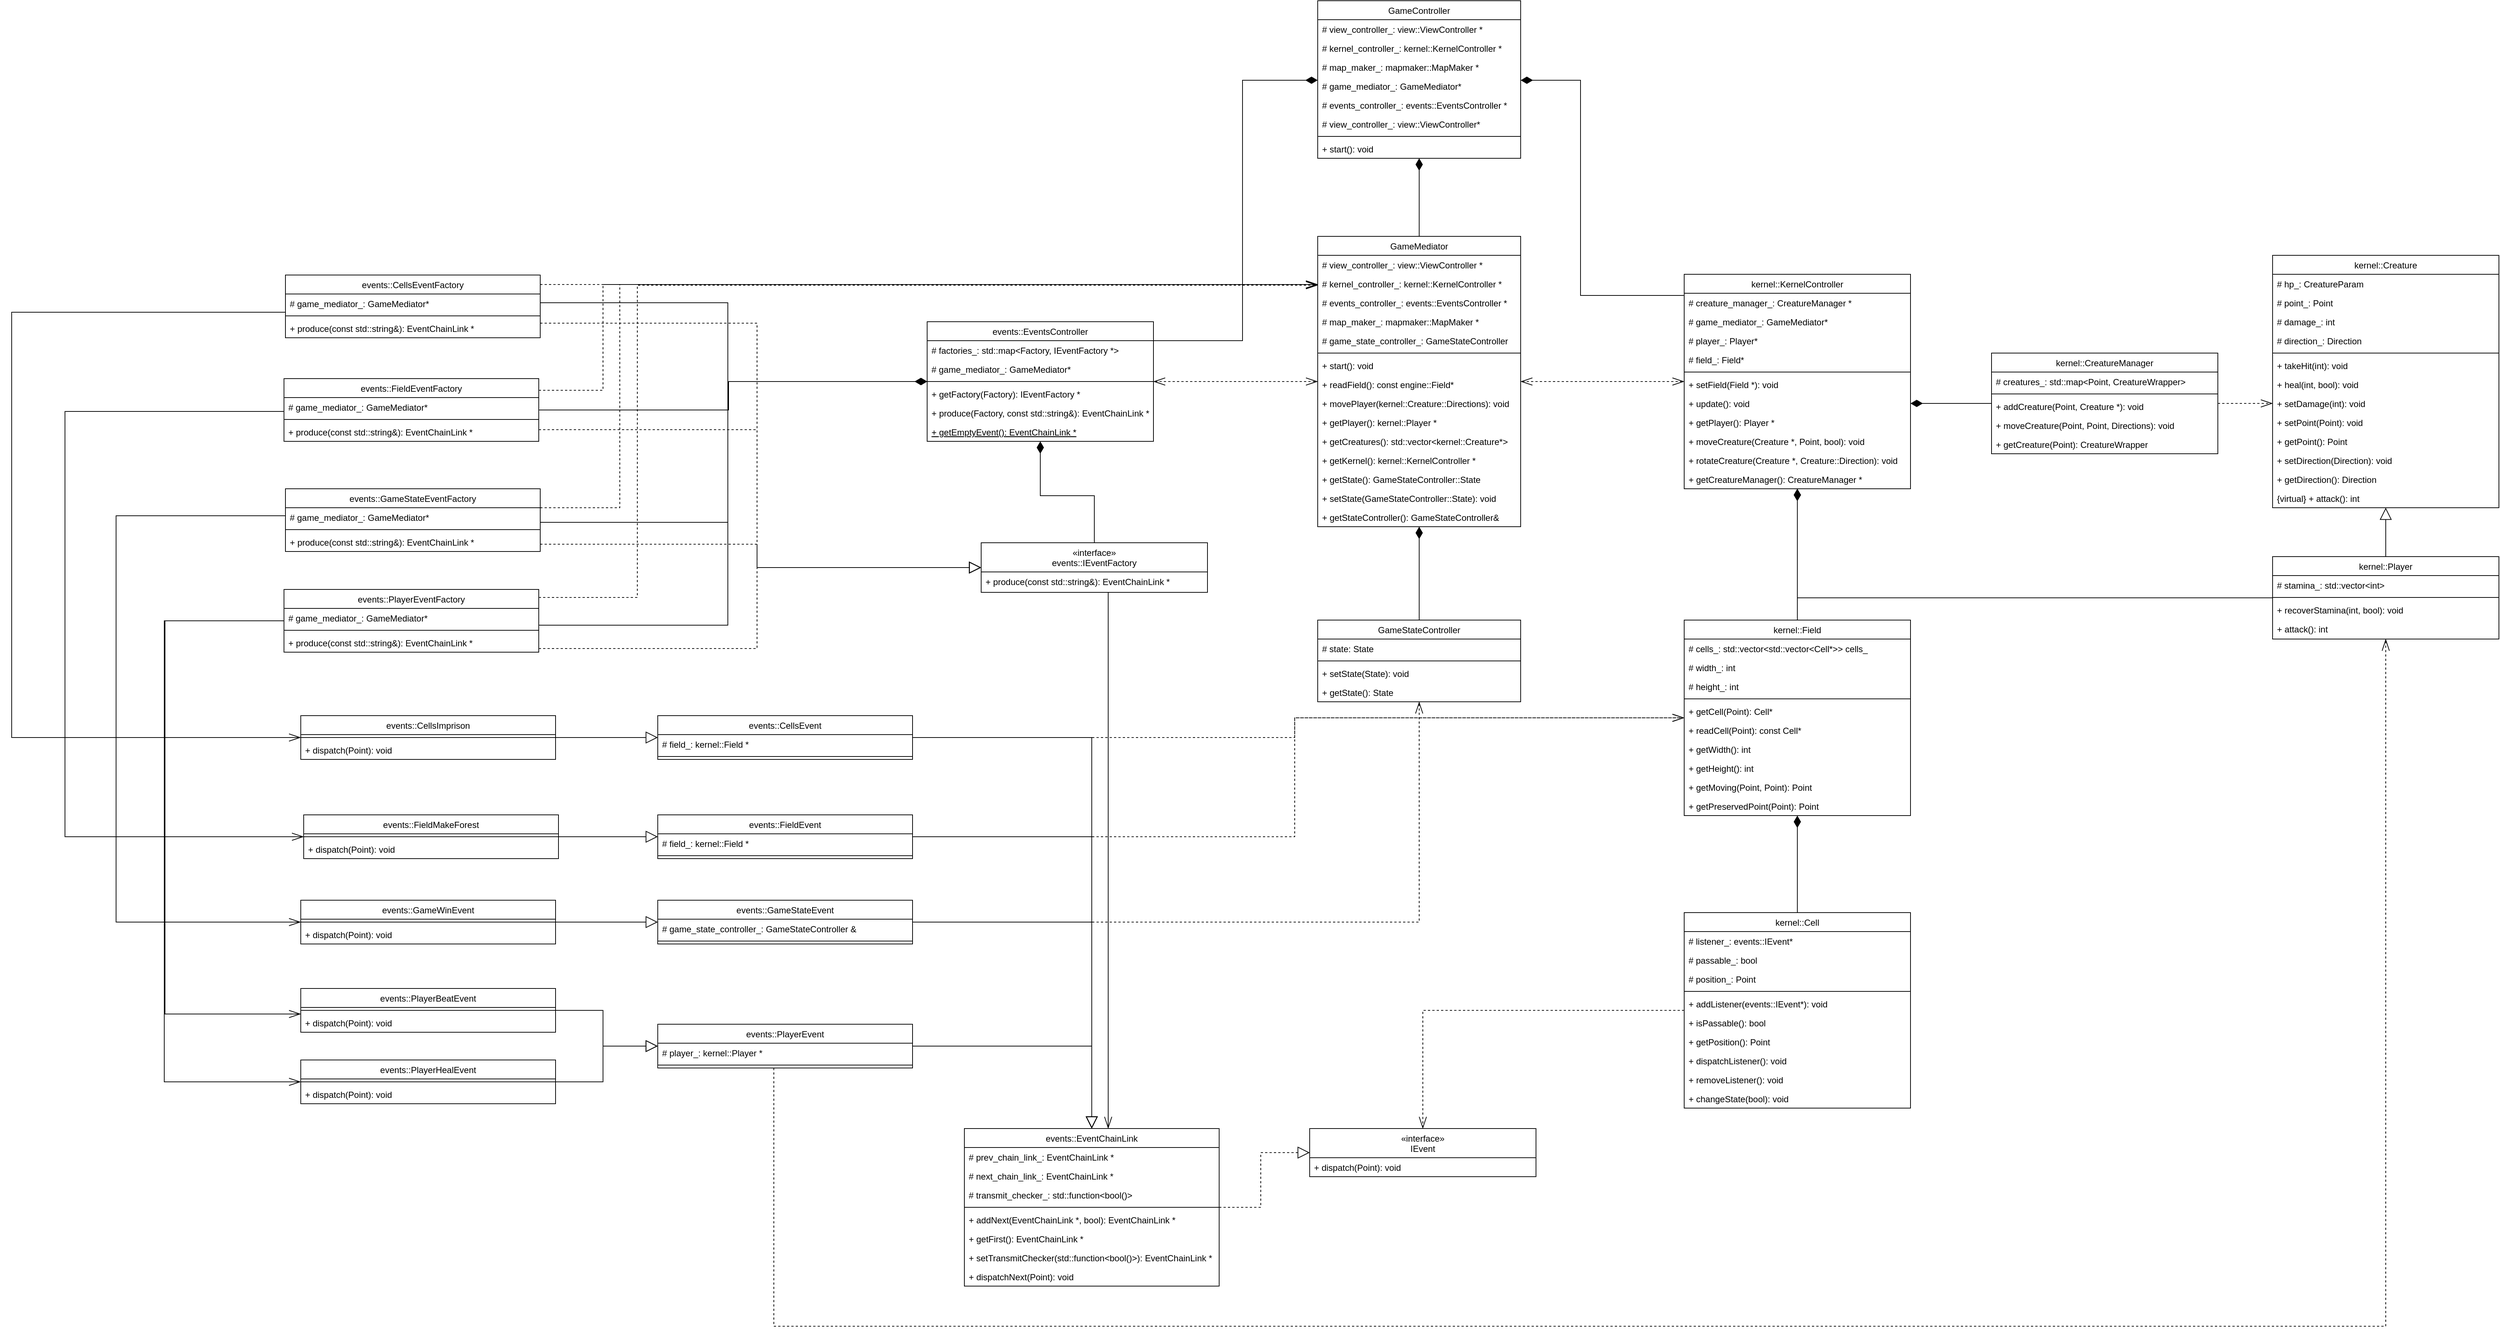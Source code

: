 <mxfile version="15.5.4" type="embed"><diagram id="C5RBs43oDa-KdzZeNtuy" name="Page-1"><mxGraphModel dx="2730" dy="1635" grid="0" gridSize="10" guides="1" tooltips="1" connect="1" arrows="1" fold="1" page="0" pageScale="1" pageWidth="2336" pageHeight="1654" background="none" math="0" shadow="0"><root><mxCell id="WIyWlLk6GJQsqaUBKTNV-0"/><mxCell id="WIyWlLk6GJQsqaUBKTNV-1" parent="WIyWlLk6GJQsqaUBKTNV-0"/><mxCell id="O_oIPhdlYZOM3jG4M40S-64" style="edgeStyle=orthogonalEdgeStyle;rounded=0;orthogonalLoop=1;jettySize=auto;html=1;endArrow=diamondThin;endFill=1;startSize=14;endSize=14;" parent="WIyWlLk6GJQsqaUBKTNV-1" source="zkfFHV4jXpPFQw0GAbJ--6" target="O_oIPhdlYZOM3jG4M40S-40" edge="1"><mxGeometry relative="1" as="geometry"/></mxCell><mxCell id="O_oIPhdlYZOM3jG4M40S-66" style="edgeStyle=orthogonalEdgeStyle;rounded=0;orthogonalLoop=1;jettySize=auto;html=1;endArrow=openThin;endFill=0;startSize=14;endSize=14;startArrow=openThin;startFill=0;dashed=1;" parent="WIyWlLk6GJQsqaUBKTNV-1" source="zkfFHV4jXpPFQw0GAbJ--6" target="O_oIPhdlYZOM3jG4M40S-1" edge="1"><mxGeometry relative="1" as="geometry"/></mxCell><mxCell id="zkfFHV4jXpPFQw0GAbJ--6" value="GameMediator" style="swimlane;fontStyle=0;align=center;verticalAlign=top;childLayout=stackLayout;horizontal=1;startSize=26;horizontalStack=0;resizeParent=1;resizeLast=0;collapsible=1;marginBottom=0;rounded=0;shadow=0;strokeWidth=1;" parent="WIyWlLk6GJQsqaUBKTNV-1" vertex="1"><mxGeometry x="738" y="38" width="278" height="398" as="geometry"><mxRectangle x="281" width="160" height="26" as="alternateBounds"/></mxGeometry></mxCell><mxCell id="zkfFHV4jXpPFQw0GAbJ--7" value="# view_controller_: view::ViewController *" style="text;align=left;verticalAlign=top;spacingLeft=4;spacingRight=4;overflow=hidden;rotatable=0;points=[[0,0.5],[1,0.5]];portConstraint=eastwest;" parent="zkfFHV4jXpPFQw0GAbJ--6" vertex="1"><mxGeometry y="26" width="278" height="26" as="geometry"/></mxCell><mxCell id="zkfFHV4jXpPFQw0GAbJ--8" value="# kernel_controller_: kernel::KernelController *" style="text;align=left;verticalAlign=top;spacingLeft=4;spacingRight=4;overflow=hidden;rotatable=0;points=[[0,0.5],[1,0.5]];portConstraint=eastwest;rounded=0;shadow=0;html=0;" parent="zkfFHV4jXpPFQw0GAbJ--6" vertex="1"><mxGeometry y="52" width="278" height="26" as="geometry"/></mxCell><mxCell id="X3iBoTwYunZCs_lj_990-169" value="# events_controller_: events::EventsController *" style="text;align=left;verticalAlign=top;spacingLeft=4;spacingRight=4;overflow=hidden;rotatable=0;points=[[0,0.5],[1,0.5]];portConstraint=eastwest;rounded=0;shadow=0;html=0;" parent="zkfFHV4jXpPFQw0GAbJ--6" vertex="1"><mxGeometry y="78" width="278" height="26" as="geometry"/></mxCell><mxCell id="O_oIPhdlYZOM3jG4M40S-67" value="# map_maker_: mapmaker::MapMaker *" style="text;align=left;verticalAlign=top;spacingLeft=4;spacingRight=4;overflow=hidden;rotatable=0;points=[[0,0.5],[1,0.5]];portConstraint=eastwest;rounded=0;shadow=0;html=0;" parent="zkfFHV4jXpPFQw0GAbJ--6" vertex="1"><mxGeometry y="104" width="278" height="26" as="geometry"/></mxCell><mxCell id="X3iBoTwYunZCs_lj_990-0" value="# game_state_controller_: GameStateController" style="text;align=left;verticalAlign=top;spacingLeft=4;spacingRight=4;overflow=hidden;rotatable=0;points=[[0,0.5],[1,0.5]];portConstraint=eastwest;rounded=0;shadow=0;html=0;" parent="zkfFHV4jXpPFQw0GAbJ--6" vertex="1"><mxGeometry y="130" width="278" height="26" as="geometry"/></mxCell><mxCell id="zkfFHV4jXpPFQw0GAbJ--9" value="" style="line;html=1;strokeWidth=1;align=left;verticalAlign=middle;spacingTop=-1;spacingLeft=3;spacingRight=3;rotatable=0;labelPosition=right;points=[];portConstraint=eastwest;" parent="zkfFHV4jXpPFQw0GAbJ--6" vertex="1"><mxGeometry y="156" width="278" height="8" as="geometry"/></mxCell><mxCell id="zkfFHV4jXpPFQw0GAbJ--11" value="+ start(): void" style="text;align=left;verticalAlign=top;spacingLeft=4;spacingRight=4;overflow=hidden;rotatable=0;points=[[0,0.5],[1,0.5]];portConstraint=eastwest;" parent="zkfFHV4jXpPFQw0GAbJ--6" vertex="1"><mxGeometry y="164" width="278" height="26" as="geometry"/></mxCell><mxCell id="X3iBoTwYunZCs_lj_990-18" value="+ readField(): const engine::Field*" style="text;align=left;verticalAlign=top;spacingLeft=4;spacingRight=4;overflow=hidden;rotatable=0;points=[[0,0.5],[1,0.5]];portConstraint=eastwest;" parent="zkfFHV4jXpPFQw0GAbJ--6" vertex="1"><mxGeometry y="190" width="278" height="26" as="geometry"/></mxCell><mxCell id="X3iBoTwYunZCs_lj_990-167" value="+ movePlayer(kernel::Creature::Directions): void" style="text;align=left;verticalAlign=top;spacingLeft=4;spacingRight=4;overflow=hidden;rotatable=0;points=[[0,0.5],[1,0.5]];portConstraint=eastwest;" parent="zkfFHV4jXpPFQw0GAbJ--6" vertex="1"><mxGeometry y="216" width="278" height="26" as="geometry"/></mxCell><mxCell id="X3iBoTwYunZCs_lj_990-168" value="+ getPlayer(): kernel::Player *" style="text;align=left;verticalAlign=top;spacingLeft=4;spacingRight=4;overflow=hidden;rotatable=0;points=[[0,0.5],[1,0.5]];portConstraint=eastwest;" parent="zkfFHV4jXpPFQw0GAbJ--6" vertex="1"><mxGeometry y="242" width="278" height="26" as="geometry"/></mxCell><mxCell id="X3iBoTwYunZCs_lj_990-22" value="+ getCreatures(): std::vector&lt;kernel::Creature*&gt; " style="text;align=left;verticalAlign=top;spacingLeft=4;spacingRight=4;overflow=hidden;rotatable=0;points=[[0,0.5],[1,0.5]];portConstraint=eastwest;" parent="zkfFHV4jXpPFQw0GAbJ--6" vertex="1"><mxGeometry y="268" width="278" height="26" as="geometry"/></mxCell><mxCell id="O_oIPhdlYZOM3jG4M40S-68" value="+ getKernel(): kernel::KernelController *" style="text;align=left;verticalAlign=top;spacingLeft=4;spacingRight=4;overflow=hidden;rotatable=0;points=[[0,0.5],[1,0.5]];portConstraint=eastwest;" parent="zkfFHV4jXpPFQw0GAbJ--6" vertex="1"><mxGeometry y="294" width="278" height="26" as="geometry"/></mxCell><mxCell id="O_oIPhdlYZOM3jG4M40S-69" value="+ getState(): GameStateController::State" style="text;align=left;verticalAlign=top;spacingLeft=4;spacingRight=4;overflow=hidden;rotatable=0;points=[[0,0.5],[1,0.5]];portConstraint=eastwest;" parent="zkfFHV4jXpPFQw0GAbJ--6" vertex="1"><mxGeometry y="320" width="278" height="26" as="geometry"/></mxCell><mxCell id="O_oIPhdlYZOM3jG4M40S-71" value="+ setState(GameStateController::State): void" style="text;align=left;verticalAlign=top;spacingLeft=4;spacingRight=4;overflow=hidden;rotatable=0;points=[[0,0.5],[1,0.5]];portConstraint=eastwest;" parent="zkfFHV4jXpPFQw0GAbJ--6" vertex="1"><mxGeometry y="346" width="278" height="26" as="geometry"/></mxCell><mxCell id="O_oIPhdlYZOM3jG4M40S-70" value="+ getStateController(): GameStateController&amp;" style="text;align=left;verticalAlign=top;spacingLeft=4;spacingRight=4;overflow=hidden;rotatable=0;points=[[0,0.5],[1,0.5]];portConstraint=eastwest;" parent="zkfFHV4jXpPFQw0GAbJ--6" vertex="1"><mxGeometry y="372" width="278" height="26" as="geometry"/></mxCell><mxCell id="O_oIPhdlYZOM3jG4M40S-29" value="" style="edgeStyle=orthogonalEdgeStyle;rounded=0;orthogonalLoop=1;jettySize=auto;html=1;endArrow=diamondThin;endFill=1;endSize=14;" parent="WIyWlLk6GJQsqaUBKTNV-1" source="X3iBoTwYunZCs_lj_990-12" target="O_oIPhdlYZOM3jG4M40S-15" edge="1"><mxGeometry relative="1" as="geometry"/></mxCell><mxCell id="O_oIPhdlYZOM3jG4M40S-33" value="" style="edgeStyle=orthogonalEdgeStyle;rounded=0;orthogonalLoop=1;jettySize=auto;html=1;dashed=1;endArrow=openThin;endFill=0;startSize=14;endSize=14;" parent="WIyWlLk6GJQsqaUBKTNV-1" source="X3iBoTwYunZCs_lj_990-12" target="X3iBoTwYunZCs_lj_990-77" edge="1"><mxGeometry relative="1" as="geometry"/></mxCell><mxCell id="X3iBoTwYunZCs_lj_990-12" value="kernel::CreatureManager" style="swimlane;fontStyle=0;align=center;verticalAlign=top;childLayout=stackLayout;horizontal=1;startSize=26;horizontalStack=0;resizeParent=1;resizeLast=0;collapsible=1;marginBottom=0;rounded=0;shadow=0;strokeWidth=1;" parent="WIyWlLk6GJQsqaUBKTNV-1" vertex="1"><mxGeometry x="1661" y="198" width="310" height="138" as="geometry"><mxRectangle x="281" width="160" height="26" as="alternateBounds"/></mxGeometry></mxCell><mxCell id="X3iBoTwYunZCs_lj_990-14" value="# creatures_: std::map&lt;Point, CreatureWrapper&gt;" style="text;align=left;verticalAlign=top;spacingLeft=4;spacingRight=4;overflow=hidden;rotatable=0;points=[[0,0.5],[1,0.5]];portConstraint=eastwest;rounded=0;shadow=0;html=0;" parent="X3iBoTwYunZCs_lj_990-12" vertex="1"><mxGeometry y="26" width="310" height="26" as="geometry"/></mxCell><mxCell id="X3iBoTwYunZCs_lj_990-17" value="" style="line;html=1;strokeWidth=1;align=left;verticalAlign=middle;spacingTop=-1;spacingLeft=3;spacingRight=3;rotatable=0;labelPosition=right;points=[];portConstraint=eastwest;" parent="X3iBoTwYunZCs_lj_990-12" vertex="1"><mxGeometry y="52" width="310" height="8" as="geometry"/></mxCell><mxCell id="X3iBoTwYunZCs_lj_990-153" value="+ addCreature(Point, Creature *): void" style="text;align=left;verticalAlign=top;spacingLeft=4;spacingRight=4;overflow=hidden;rotatable=0;points=[[0,0.5],[1,0.5]];portConstraint=eastwest;" parent="X3iBoTwYunZCs_lj_990-12" vertex="1"><mxGeometry y="60" width="310" height="26" as="geometry"/></mxCell><mxCell id="X3iBoTwYunZCs_lj_990-20" value="+ moveCreature(Point, Point, Directions): void" style="text;align=left;verticalAlign=top;spacingLeft=4;spacingRight=4;overflow=hidden;rotatable=0;points=[[0,0.5],[1,0.5]];portConstraint=eastwest;" parent="X3iBoTwYunZCs_lj_990-12" vertex="1"><mxGeometry y="86" width="310" height="26" as="geometry"/></mxCell><mxCell id="X3iBoTwYunZCs_lj_990-21" value="+ getCreature(Point): CreatureWrapper" style="text;align=left;verticalAlign=top;spacingLeft=4;spacingRight=4;overflow=hidden;rotatable=0;points=[[0,0.5],[1,0.5]];portConstraint=eastwest;" parent="X3iBoTwYunZCs_lj_990-12" vertex="1"><mxGeometry y="112" width="310" height="26" as="geometry"/></mxCell><mxCell id="O_oIPhdlYZOM3jG4M40S-38" style="edgeStyle=orthogonalEdgeStyle;rounded=0;orthogonalLoop=1;jettySize=auto;html=1;endArrow=diamondThin;endFill=1;startSize=14;endSize=14;" parent="WIyWlLk6GJQsqaUBKTNV-1" source="X3iBoTwYunZCs_lj_990-24" target="O_oIPhdlYZOM3jG4M40S-1" edge="1"><mxGeometry relative="1" as="geometry"/></mxCell><mxCell id="X3iBoTwYunZCs_lj_990-24" value="kernel::Field" style="swimlane;fontStyle=0;align=center;verticalAlign=top;childLayout=stackLayout;horizontal=1;startSize=26;horizontalStack=0;resizeParent=1;resizeLast=0;collapsible=1;marginBottom=0;rounded=0;shadow=0;strokeWidth=1;" parent="WIyWlLk6GJQsqaUBKTNV-1" vertex="1"><mxGeometry x="1240" y="564" width="310" height="268" as="geometry"><mxRectangle x="281" width="160" height="26" as="alternateBounds"/></mxGeometry></mxCell><mxCell id="X3iBoTwYunZCs_lj_990-25" value="# cells_: std::vector&lt;std::vector&lt;Cell*&gt;&gt; cells_" style="text;align=left;verticalAlign=top;spacingLeft=4;spacingRight=4;overflow=hidden;rotatable=0;points=[[0,0.5],[1,0.5]];portConstraint=eastwest;" parent="X3iBoTwYunZCs_lj_990-24" vertex="1"><mxGeometry y="26" width="310" height="26" as="geometry"/></mxCell><mxCell id="X3iBoTwYunZCs_lj_990-26" value="# width_: int" style="text;align=left;verticalAlign=top;spacingLeft=4;spacingRight=4;overflow=hidden;rotatable=0;points=[[0,0.5],[1,0.5]];portConstraint=eastwest;rounded=0;shadow=0;html=0;" parent="X3iBoTwYunZCs_lj_990-24" vertex="1"><mxGeometry y="52" width="310" height="26" as="geometry"/></mxCell><mxCell id="X3iBoTwYunZCs_lj_990-34" value="# height_: int" style="text;align=left;verticalAlign=top;spacingLeft=4;spacingRight=4;overflow=hidden;rotatable=0;points=[[0,0.5],[1,0.5]];portConstraint=eastwest;rounded=0;shadow=0;html=0;" parent="X3iBoTwYunZCs_lj_990-24" vertex="1"><mxGeometry y="78" width="310" height="26" as="geometry"/></mxCell><mxCell id="X3iBoTwYunZCs_lj_990-27" value="" style="line;html=1;strokeWidth=1;align=left;verticalAlign=middle;spacingTop=-1;spacingLeft=3;spacingRight=3;rotatable=0;labelPosition=right;points=[];portConstraint=eastwest;" parent="X3iBoTwYunZCs_lj_990-24" vertex="1"><mxGeometry y="104" width="310" height="8" as="geometry"/></mxCell><mxCell id="X3iBoTwYunZCs_lj_990-28" value="+ getCell(Point): Cell*" style="text;align=left;verticalAlign=top;spacingLeft=4;spacingRight=4;overflow=hidden;rotatable=0;points=[[0,0.5],[1,0.5]];portConstraint=eastwest;" parent="X3iBoTwYunZCs_lj_990-24" vertex="1"><mxGeometry y="112" width="310" height="26" as="geometry"/></mxCell><mxCell id="O_oIPhdlYZOM3jG4M40S-37" value="+ readCell(Point): const Cell*" style="text;align=left;verticalAlign=top;spacingLeft=4;spacingRight=4;overflow=hidden;rotatable=0;points=[[0,0.5],[1,0.5]];portConstraint=eastwest;" parent="X3iBoTwYunZCs_lj_990-24" vertex="1"><mxGeometry y="138" width="310" height="26" as="geometry"/></mxCell><mxCell id="X3iBoTwYunZCs_lj_990-29" value="+ getWidth(): int" style="text;align=left;verticalAlign=top;spacingLeft=4;spacingRight=4;overflow=hidden;rotatable=0;points=[[0,0.5],[1,0.5]];portConstraint=eastwest;" parent="X3iBoTwYunZCs_lj_990-24" vertex="1"><mxGeometry y="164" width="310" height="26" as="geometry"/></mxCell><mxCell id="X3iBoTwYunZCs_lj_990-30" value="+ getHeight(): int" style="text;align=left;verticalAlign=top;spacingLeft=4;spacingRight=4;overflow=hidden;rotatable=0;points=[[0,0.5],[1,0.5]];portConstraint=eastwest;" parent="X3iBoTwYunZCs_lj_990-24" vertex="1"><mxGeometry y="190" width="310" height="26" as="geometry"/></mxCell><mxCell id="X3iBoTwYunZCs_lj_990-31" value="+ getMoving(Point, Point): Point" style="text;align=left;verticalAlign=top;spacingLeft=4;spacingRight=4;overflow=hidden;rotatable=0;points=[[0,0.5],[1,0.5]];portConstraint=eastwest;" parent="X3iBoTwYunZCs_lj_990-24" vertex="1"><mxGeometry y="216" width="310" height="26" as="geometry"/></mxCell><mxCell id="O_oIPhdlYZOM3jG4M40S-36" value="+ getPreservedPoint(Point): Point" style="text;align=left;verticalAlign=top;spacingLeft=4;spacingRight=4;overflow=hidden;rotatable=0;points=[[0,0.5],[1,0.5]];portConstraint=eastwest;" parent="X3iBoTwYunZCs_lj_990-24" vertex="1"><mxGeometry y="242" width="310" height="26" as="geometry"/></mxCell><mxCell id="O_oIPhdlYZOM3jG4M40S-39" style="edgeStyle=orthogonalEdgeStyle;rounded=0;orthogonalLoop=1;jettySize=auto;html=1;endArrow=diamondThin;endFill=1;startSize=14;endSize=14;" parent="WIyWlLk6GJQsqaUBKTNV-1" source="X3iBoTwYunZCs_lj_990-38" target="X3iBoTwYunZCs_lj_990-24" edge="1"><mxGeometry relative="1" as="geometry"/></mxCell><mxCell id="O_oIPhdlYZOM3jG4M40S-75" style="edgeStyle=orthogonalEdgeStyle;rounded=0;orthogonalLoop=1;jettySize=auto;html=1;startArrow=none;startFill=0;endArrow=openThin;endFill=0;startSize=14;endSize=14;dashed=1;" parent="WIyWlLk6GJQsqaUBKTNV-1" source="X3iBoTwYunZCs_lj_990-38" target="X3iBoTwYunZCs_lj_990-55" edge="1"><mxGeometry relative="1" as="geometry"/></mxCell><mxCell id="X3iBoTwYunZCs_lj_990-38" value="kernel::Cell" style="swimlane;fontStyle=0;align=center;verticalAlign=top;childLayout=stackLayout;horizontal=1;startSize=26;horizontalStack=0;resizeParent=1;resizeLast=0;collapsible=1;marginBottom=0;rounded=0;shadow=0;strokeWidth=1;" parent="WIyWlLk6GJQsqaUBKTNV-1" vertex="1"><mxGeometry x="1240" y="965" width="310" height="268" as="geometry"><mxRectangle x="281" width="160" height="26" as="alternateBounds"/></mxGeometry></mxCell><mxCell id="X3iBoTwYunZCs_lj_990-39" value="# listener_: events::IEvent*" style="text;align=left;verticalAlign=top;spacingLeft=4;spacingRight=4;overflow=hidden;rotatable=0;points=[[0,0.5],[1,0.5]];portConstraint=eastwest;" parent="X3iBoTwYunZCs_lj_990-38" vertex="1"><mxGeometry y="26" width="310" height="26" as="geometry"/></mxCell><mxCell id="X3iBoTwYunZCs_lj_990-40" value="# passable_: bool" style="text;align=left;verticalAlign=top;spacingLeft=4;spacingRight=4;overflow=hidden;rotatable=0;points=[[0,0.5],[1,0.5]];portConstraint=eastwest;rounded=0;shadow=0;html=0;" parent="X3iBoTwYunZCs_lj_990-38" vertex="1"><mxGeometry y="52" width="310" height="26" as="geometry"/></mxCell><mxCell id="X3iBoTwYunZCs_lj_990-41" value="# position_: Point" style="text;align=left;verticalAlign=top;spacingLeft=4;spacingRight=4;overflow=hidden;rotatable=0;points=[[0,0.5],[1,0.5]];portConstraint=eastwest;rounded=0;shadow=0;html=0;" parent="X3iBoTwYunZCs_lj_990-38" vertex="1"><mxGeometry y="78" width="310" height="26" as="geometry"/></mxCell><mxCell id="X3iBoTwYunZCs_lj_990-42" value="" style="line;html=1;strokeWidth=1;align=left;verticalAlign=middle;spacingTop=-1;spacingLeft=3;spacingRight=3;rotatable=0;labelPosition=right;points=[];portConstraint=eastwest;" parent="X3iBoTwYunZCs_lj_990-38" vertex="1"><mxGeometry y="104" width="310" height="8" as="geometry"/></mxCell><mxCell id="X3iBoTwYunZCs_lj_990-43" value="+ addListener(events::IEvent*): void&#10;" style="text;align=left;verticalAlign=top;spacingLeft=4;spacingRight=4;overflow=hidden;rotatable=0;points=[[0,0.5],[1,0.5]];portConstraint=eastwest;" parent="X3iBoTwYunZCs_lj_990-38" vertex="1"><mxGeometry y="112" width="310" height="26" as="geometry"/></mxCell><mxCell id="X3iBoTwYunZCs_lj_990-44" value="+ isPassable(): bool" style="text;align=left;verticalAlign=top;spacingLeft=4;spacingRight=4;overflow=hidden;rotatable=0;points=[[0,0.5],[1,0.5]];portConstraint=eastwest;" parent="X3iBoTwYunZCs_lj_990-38" vertex="1"><mxGeometry y="138" width="310" height="26" as="geometry"/></mxCell><mxCell id="X3iBoTwYunZCs_lj_990-45" value="+ getPosition(): Point" style="text;align=left;verticalAlign=top;spacingLeft=4;spacingRight=4;overflow=hidden;rotatable=0;points=[[0,0.5],[1,0.5]];portConstraint=eastwest;" parent="X3iBoTwYunZCs_lj_990-38" vertex="1"><mxGeometry y="164" width="310" height="26" as="geometry"/></mxCell><mxCell id="X3iBoTwYunZCs_lj_990-46" value="+ dispatchListener(): void" style="text;align=left;verticalAlign=top;spacingLeft=4;spacingRight=4;overflow=hidden;rotatable=0;points=[[0,0.5],[1,0.5]];portConstraint=eastwest;" parent="X3iBoTwYunZCs_lj_990-38" vertex="1"><mxGeometry y="190" width="310" height="26" as="geometry"/></mxCell><mxCell id="X3iBoTwYunZCs_lj_990-50" value="+ removeListener(): void" style="text;align=left;verticalAlign=top;spacingLeft=4;spacingRight=4;overflow=hidden;rotatable=0;points=[[0,0.5],[1,0.5]];portConstraint=eastwest;" parent="X3iBoTwYunZCs_lj_990-38" vertex="1"><mxGeometry y="216" width="310" height="26" as="geometry"/></mxCell><mxCell id="X3iBoTwYunZCs_lj_990-51" value="+ changeState(bool): void" style="text;align=left;verticalAlign=top;spacingLeft=4;spacingRight=4;overflow=hidden;rotatable=0;points=[[0,0.5],[1,0.5]];portConstraint=eastwest;" parent="X3iBoTwYunZCs_lj_990-38" vertex="1"><mxGeometry y="242" width="310" height="26" as="geometry"/></mxCell><mxCell id="X3iBoTwYunZCs_lj_990-55" value="«interface»&#10;IEvent" style="swimlane;fontStyle=0;childLayout=stackLayout;horizontal=1;startSize=40;fillColor=none;horizontalStack=0;resizeParent=1;resizeParentMax=0;resizeLast=0;collapsible=1;marginBottom=0;" parent="WIyWlLk6GJQsqaUBKTNV-1" vertex="1"><mxGeometry x="727" y="1261" width="310" height="66" as="geometry"/></mxCell><mxCell id="X3iBoTwYunZCs_lj_990-56" value="+ dispatch(Point): void" style="text;strokeColor=none;fillColor=none;align=left;verticalAlign=top;spacingLeft=4;spacingRight=4;overflow=hidden;rotatable=0;points=[[0,0.5],[1,0.5]];portConstraint=eastwest;" parent="X3iBoTwYunZCs_lj_990-55" vertex="1"><mxGeometry y="40" width="310" height="26" as="geometry"/></mxCell><mxCell id="X3iBoTwYunZCs_lj_990-66" value="kernel::Creature" style="swimlane;fontStyle=0;align=center;verticalAlign=top;childLayout=stackLayout;horizontal=1;startSize=26;horizontalStack=0;resizeParent=1;resizeLast=0;collapsible=1;marginBottom=0;rounded=0;shadow=0;strokeWidth=1;" parent="WIyWlLk6GJQsqaUBKTNV-1" vertex="1"><mxGeometry x="2046" y="64" width="310" height="346" as="geometry"><mxRectangle x="281" width="160" height="26" as="alternateBounds"/></mxGeometry></mxCell><mxCell id="X3iBoTwYunZCs_lj_990-67" value="# hp_: CreatureParam" style="text;align=left;verticalAlign=top;spacingLeft=4;spacingRight=4;overflow=hidden;rotatable=0;points=[[0,0.5],[1,0.5]];portConstraint=eastwest;" parent="X3iBoTwYunZCs_lj_990-66" vertex="1"><mxGeometry y="26" width="310" height="26" as="geometry"/></mxCell><mxCell id="X3iBoTwYunZCs_lj_990-68" value="# point_: Point" style="text;align=left;verticalAlign=top;spacingLeft=4;spacingRight=4;overflow=hidden;rotatable=0;points=[[0,0.5],[1,0.5]];portConstraint=eastwest;rounded=0;shadow=0;html=0;" parent="X3iBoTwYunZCs_lj_990-66" vertex="1"><mxGeometry y="52" width="310" height="26" as="geometry"/></mxCell><mxCell id="X3iBoTwYunZCs_lj_990-74" value="# damage_: int" style="text;align=left;verticalAlign=top;spacingLeft=4;spacingRight=4;overflow=hidden;rotatable=0;points=[[0,0.5],[1,0.5]];portConstraint=eastwest;rounded=0;shadow=0;html=0;" parent="X3iBoTwYunZCs_lj_990-66" vertex="1"><mxGeometry y="78" width="310" height="26" as="geometry"/></mxCell><mxCell id="O_oIPhdlYZOM3jG4M40S-21" value="# direction_: Direction" style="text;align=left;verticalAlign=top;spacingLeft=4;spacingRight=4;overflow=hidden;rotatable=0;points=[[0,0.5],[1,0.5]];portConstraint=eastwest;rounded=0;shadow=0;html=0;" parent="X3iBoTwYunZCs_lj_990-66" vertex="1"><mxGeometry y="104" width="310" height="26" as="geometry"/></mxCell><mxCell id="X3iBoTwYunZCs_lj_990-69" value="" style="line;html=1;strokeWidth=1;align=left;verticalAlign=middle;spacingTop=-1;spacingLeft=3;spacingRight=3;rotatable=0;labelPosition=right;points=[];portConstraint=eastwest;" parent="X3iBoTwYunZCs_lj_990-66" vertex="1"><mxGeometry y="130" width="310" height="8" as="geometry"/></mxCell><mxCell id="X3iBoTwYunZCs_lj_990-70" value="+ takeHit(int): void" style="text;align=left;verticalAlign=top;spacingLeft=4;spacingRight=4;overflow=hidden;rotatable=0;points=[[0,0.5],[1,0.5]];portConstraint=eastwest;" parent="X3iBoTwYunZCs_lj_990-66" vertex="1"><mxGeometry y="138" width="310" height="26" as="geometry"/></mxCell><mxCell id="X3iBoTwYunZCs_lj_990-75" value="+ heal(int, bool): void" style="text;align=left;verticalAlign=top;spacingLeft=4;spacingRight=4;overflow=hidden;rotatable=0;points=[[0,0.5],[1,0.5]];portConstraint=eastwest;" parent="X3iBoTwYunZCs_lj_990-66" vertex="1"><mxGeometry y="164" width="310" height="26" as="geometry"/></mxCell><mxCell id="X3iBoTwYunZCs_lj_990-77" value="+ setDamage(int): void" style="text;align=left;verticalAlign=top;spacingLeft=4;spacingRight=4;overflow=hidden;rotatable=0;points=[[0,0.5],[1,0.5]];portConstraint=eastwest;" parent="X3iBoTwYunZCs_lj_990-66" vertex="1"><mxGeometry y="190" width="310" height="26" as="geometry"/></mxCell><mxCell id="O_oIPhdlYZOM3jG4M40S-22" value="+ setPoint(Point): void" style="text;align=left;verticalAlign=top;spacingLeft=4;spacingRight=4;overflow=hidden;rotatable=0;points=[[0,0.5],[1,0.5]];portConstraint=eastwest;" parent="X3iBoTwYunZCs_lj_990-66" vertex="1"><mxGeometry y="216" width="310" height="26" as="geometry"/></mxCell><mxCell id="O_oIPhdlYZOM3jG4M40S-23" value="+ getPoint(): Point" style="text;align=left;verticalAlign=top;spacingLeft=4;spacingRight=4;overflow=hidden;rotatable=0;points=[[0,0.5],[1,0.5]];portConstraint=eastwest;" parent="X3iBoTwYunZCs_lj_990-66" vertex="1"><mxGeometry y="242" width="310" height="26" as="geometry"/></mxCell><mxCell id="O_oIPhdlYZOM3jG4M40S-24" value="+ setDirection(Direction): void" style="text;align=left;verticalAlign=top;spacingLeft=4;spacingRight=4;overflow=hidden;rotatable=0;points=[[0,0.5],[1,0.5]];portConstraint=eastwest;" parent="X3iBoTwYunZCs_lj_990-66" vertex="1"><mxGeometry y="268" width="310" height="26" as="geometry"/></mxCell><mxCell id="O_oIPhdlYZOM3jG4M40S-25" value="+ getDirection(): Direction" style="text;align=left;verticalAlign=top;spacingLeft=4;spacingRight=4;overflow=hidden;rotatable=0;points=[[0,0.5],[1,0.5]];portConstraint=eastwest;" parent="X3iBoTwYunZCs_lj_990-66" vertex="1"><mxGeometry y="294" width="310" height="26" as="geometry"/></mxCell><mxCell id="X3iBoTwYunZCs_lj_990-76" value="{virtual} + attack(): int" style="text;align=left;verticalAlign=top;spacingLeft=4;spacingRight=4;overflow=hidden;rotatable=0;points=[[0,0.5],[1,0.5]];portConstraint=eastwest;" parent="X3iBoTwYunZCs_lj_990-66" vertex="1"><mxGeometry y="320" width="310" height="26" as="geometry"/></mxCell><mxCell id="O_oIPhdlYZOM3jG4M40S-34" value="" style="edgeStyle=orthogonalEdgeStyle;rounded=0;orthogonalLoop=1;jettySize=auto;html=1;endArrow=block;endFill=0;startSize=14;endSize=14;" parent="WIyWlLk6GJQsqaUBKTNV-1" source="X3iBoTwYunZCs_lj_990-88" target="X3iBoTwYunZCs_lj_990-66" edge="1"><mxGeometry relative="1" as="geometry"/></mxCell><mxCell id="O_oIPhdlYZOM3jG4M40S-35" style="edgeStyle=orthogonalEdgeStyle;rounded=0;orthogonalLoop=1;jettySize=auto;html=1;endArrow=diamondThin;endFill=1;startSize=14;endSize=14;" parent="WIyWlLk6GJQsqaUBKTNV-1" source="X3iBoTwYunZCs_lj_990-88" target="O_oIPhdlYZOM3jG4M40S-1" edge="1"><mxGeometry relative="1" as="geometry"/></mxCell><mxCell id="X3iBoTwYunZCs_lj_990-88" value="kernel::Player" style="swimlane;fontStyle=0;align=center;verticalAlign=top;childLayout=stackLayout;horizontal=1;startSize=26;horizontalStack=0;resizeParent=1;resizeLast=0;collapsible=1;marginBottom=0;rounded=0;shadow=0;strokeWidth=1;" parent="WIyWlLk6GJQsqaUBKTNV-1" vertex="1"><mxGeometry x="2046" y="477" width="310" height="113" as="geometry"><mxRectangle x="281" width="160" height="26" as="alternateBounds"/></mxGeometry></mxCell><mxCell id="X3iBoTwYunZCs_lj_990-89" value="# stamina_: std::vector&lt;int&gt;" style="text;align=left;verticalAlign=top;spacingLeft=4;spacingRight=4;overflow=hidden;rotatable=0;points=[[0,0.5],[1,0.5]];portConstraint=eastwest;" parent="X3iBoTwYunZCs_lj_990-88" vertex="1"><mxGeometry y="26" width="310" height="26" as="geometry"/></mxCell><mxCell id="X3iBoTwYunZCs_lj_990-92" value="" style="line;html=1;strokeWidth=1;align=left;verticalAlign=middle;spacingTop=-1;spacingLeft=3;spacingRight=3;rotatable=0;labelPosition=right;points=[];portConstraint=eastwest;" parent="X3iBoTwYunZCs_lj_990-88" vertex="1"><mxGeometry y="52" width="310" height="8" as="geometry"/></mxCell><mxCell id="X3iBoTwYunZCs_lj_990-94" value="+ recoverStamina(int, bool): void" style="text;align=left;verticalAlign=top;spacingLeft=4;spacingRight=4;overflow=hidden;rotatable=0;points=[[0,0.5],[1,0.5]];portConstraint=eastwest;" parent="X3iBoTwYunZCs_lj_990-88" vertex="1"><mxGeometry y="60" width="310" height="26" as="geometry"/></mxCell><mxCell id="X3iBoTwYunZCs_lj_990-96" value="+ attack(): int" style="text;align=left;verticalAlign=top;spacingLeft=4;spacingRight=4;overflow=hidden;rotatable=0;points=[[0,0.5],[1,0.5]];portConstraint=eastwest;" parent="X3iBoTwYunZCs_lj_990-88" vertex="1"><mxGeometry y="86" width="310" height="26" as="geometry"/></mxCell><mxCell id="O_oIPhdlYZOM3jG4M40S-63" style="edgeStyle=orthogonalEdgeStyle;rounded=0;orthogonalLoop=1;jettySize=auto;html=1;endArrow=diamondThin;endFill=1;startSize=14;endSize=14;" parent="WIyWlLk6GJQsqaUBKTNV-1" source="O_oIPhdlYZOM3jG4M40S-1" target="O_oIPhdlYZOM3jG4M40S-40" edge="1"><mxGeometry relative="1" as="geometry"><Array as="points"><mxPoint x="1098" y="119"/><mxPoint x="1098" y="-176"/></Array></mxGeometry></mxCell><mxCell id="O_oIPhdlYZOM3jG4M40S-1" value="kernel::KernelController" style="swimlane;fontStyle=0;align=center;verticalAlign=top;childLayout=stackLayout;horizontal=1;startSize=26;horizontalStack=0;resizeParent=1;resizeLast=0;collapsible=1;marginBottom=0;rounded=0;shadow=0;strokeWidth=1;" parent="WIyWlLk6GJQsqaUBKTNV-1" vertex="1"><mxGeometry x="1240" y="90" width="310" height="294" as="geometry"><mxRectangle x="281" width="160" height="26" as="alternateBounds"/></mxGeometry></mxCell><mxCell id="O_oIPhdlYZOM3jG4M40S-2" value="# creature_manager_: CreatureManager *" style="text;align=left;verticalAlign=top;spacingLeft=4;spacingRight=4;overflow=hidden;rotatable=0;points=[[0,0.5],[1,0.5]];portConstraint=eastwest;" parent="O_oIPhdlYZOM3jG4M40S-1" vertex="1"><mxGeometry y="26" width="310" height="26" as="geometry"/></mxCell><mxCell id="O_oIPhdlYZOM3jG4M40S-12" value="# game_mediator_: GameMediator*" style="text;align=left;verticalAlign=top;spacingLeft=4;spacingRight=4;overflow=hidden;rotatable=0;points=[[0,0.5],[1,0.5]];portConstraint=eastwest;" parent="O_oIPhdlYZOM3jG4M40S-1" vertex="1"><mxGeometry y="52" width="310" height="26" as="geometry"/></mxCell><mxCell id="O_oIPhdlYZOM3jG4M40S-14" value="# player_: Player*" style="text;align=left;verticalAlign=top;spacingLeft=4;spacingRight=4;overflow=hidden;rotatable=0;points=[[0,0.5],[1,0.5]];portConstraint=eastwest;" parent="O_oIPhdlYZOM3jG4M40S-1" vertex="1"><mxGeometry y="78" width="310" height="26" as="geometry"/></mxCell><mxCell id="O_oIPhdlYZOM3jG4M40S-13" value="# field_: Field*" style="text;align=left;verticalAlign=top;spacingLeft=4;spacingRight=4;overflow=hidden;rotatable=0;points=[[0,0.5],[1,0.5]];portConstraint=eastwest;" parent="O_oIPhdlYZOM3jG4M40S-1" vertex="1"><mxGeometry y="104" width="310" height="26" as="geometry"/></mxCell><mxCell id="O_oIPhdlYZOM3jG4M40S-5" value="" style="line;html=1;strokeWidth=1;align=left;verticalAlign=middle;spacingTop=-1;spacingLeft=3;spacingRight=3;rotatable=0;labelPosition=right;points=[];portConstraint=eastwest;" parent="O_oIPhdlYZOM3jG4M40S-1" vertex="1"><mxGeometry y="130" width="310" height="8" as="geometry"/></mxCell><mxCell id="O_oIPhdlYZOM3jG4M40S-9" value="+ setField(Field *): void" style="text;align=left;verticalAlign=top;spacingLeft=4;spacingRight=4;overflow=hidden;rotatable=0;points=[[0,0.5],[1,0.5]];portConstraint=eastwest;" parent="O_oIPhdlYZOM3jG4M40S-1" vertex="1"><mxGeometry y="138" width="310" height="26" as="geometry"/></mxCell><mxCell id="O_oIPhdlYZOM3jG4M40S-15" value="+ update(): void" style="text;align=left;verticalAlign=top;spacingLeft=4;spacingRight=4;overflow=hidden;rotatable=0;points=[[0,0.5],[1,0.5]];portConstraint=eastwest;" parent="O_oIPhdlYZOM3jG4M40S-1" vertex="1"><mxGeometry y="164" width="310" height="26" as="geometry"/></mxCell><mxCell id="O_oIPhdlYZOM3jG4M40S-16" value="+ getPlayer(): Player *" style="text;align=left;verticalAlign=top;spacingLeft=4;spacingRight=4;overflow=hidden;rotatable=0;points=[[0,0.5],[1,0.5]];portConstraint=eastwest;" parent="O_oIPhdlYZOM3jG4M40S-1" vertex="1"><mxGeometry y="190" width="310" height="26" as="geometry"/></mxCell><mxCell id="O_oIPhdlYZOM3jG4M40S-18" value="+ moveCreature(Creature *, Point, bool): void" style="text;align=left;verticalAlign=top;spacingLeft=4;spacingRight=4;overflow=hidden;rotatable=0;points=[[0,0.5],[1,0.5]];portConstraint=eastwest;" parent="O_oIPhdlYZOM3jG4M40S-1" vertex="1"><mxGeometry y="216" width="310" height="26" as="geometry"/></mxCell><mxCell id="O_oIPhdlYZOM3jG4M40S-20" value="+ rotateCreature(Creature *, Creature::Direction): void" style="text;align=left;verticalAlign=top;spacingLeft=4;spacingRight=4;overflow=hidden;rotatable=0;points=[[0,0.5],[1,0.5]];portConstraint=eastwest;" parent="O_oIPhdlYZOM3jG4M40S-1" vertex="1"><mxGeometry y="242" width="310" height="26" as="geometry"/></mxCell><mxCell id="O_oIPhdlYZOM3jG4M40S-17" value="+ getCreatureManager(): CreatureManager *" style="text;align=left;verticalAlign=top;spacingLeft=4;spacingRight=4;overflow=hidden;rotatable=0;points=[[0,0.5],[1,0.5]];portConstraint=eastwest;" parent="O_oIPhdlYZOM3jG4M40S-1" vertex="1"><mxGeometry y="268" width="310" height="26" as="geometry"/></mxCell><mxCell id="O_oIPhdlYZOM3jG4M40S-40" value="GameController" style="swimlane;fontStyle=0;align=center;verticalAlign=top;childLayout=stackLayout;horizontal=1;startSize=26;horizontalStack=0;resizeParent=1;resizeLast=0;collapsible=1;marginBottom=0;rounded=0;shadow=0;strokeWidth=1;" parent="WIyWlLk6GJQsqaUBKTNV-1" vertex="1"><mxGeometry x="738" y="-285" width="278" height="216" as="geometry"><mxRectangle x="281" width="160" height="26" as="alternateBounds"/></mxGeometry></mxCell><mxCell id="O_oIPhdlYZOM3jG4M40S-90" value="# view_controller_: view::ViewController *" style="text;align=left;verticalAlign=top;spacingLeft=4;spacingRight=4;overflow=hidden;rotatable=0;points=[[0,0.5],[1,0.5]];portConstraint=eastwest;" parent="O_oIPhdlYZOM3jG4M40S-40" vertex="1"><mxGeometry y="26" width="278" height="26" as="geometry"/></mxCell><mxCell id="O_oIPhdlYZOM3jG4M40S-91" value="# kernel_controller_: kernel::KernelController *" style="text;align=left;verticalAlign=top;spacingLeft=4;spacingRight=4;overflow=hidden;rotatable=0;points=[[0,0.5],[1,0.5]];portConstraint=eastwest;rounded=0;shadow=0;html=0;" parent="O_oIPhdlYZOM3jG4M40S-40" vertex="1"><mxGeometry y="52" width="278" height="26" as="geometry"/></mxCell><mxCell id="O_oIPhdlYZOM3jG4M40S-93" value="# map_maker_: mapmaker::MapMaker *" style="text;align=left;verticalAlign=top;spacingLeft=4;spacingRight=4;overflow=hidden;rotatable=0;points=[[0,0.5],[1,0.5]];portConstraint=eastwest;rounded=0;shadow=0;html=0;" parent="O_oIPhdlYZOM3jG4M40S-40" vertex="1"><mxGeometry y="78" width="278" height="26" as="geometry"/></mxCell><mxCell id="O_oIPhdlYZOM3jG4M40S-95" value="# game_mediator_: GameMediator*" style="text;align=left;verticalAlign=top;spacingLeft=4;spacingRight=4;overflow=hidden;rotatable=0;points=[[0,0.5],[1,0.5]];portConstraint=eastwest;" parent="O_oIPhdlYZOM3jG4M40S-40" vertex="1"><mxGeometry y="104" width="278" height="26" as="geometry"/></mxCell><mxCell id="O_oIPhdlYZOM3jG4M40S-92" value="# events_controller_: events::EventsController *" style="text;align=left;verticalAlign=top;spacingLeft=4;spacingRight=4;overflow=hidden;rotatable=0;points=[[0,0.5],[1,0.5]];portConstraint=eastwest;rounded=0;shadow=0;html=0;" parent="O_oIPhdlYZOM3jG4M40S-40" vertex="1"><mxGeometry y="130" width="278" height="26" as="geometry"/></mxCell><mxCell id="O_oIPhdlYZOM3jG4M40S-43" value="# view_controller_: view::ViewController*" style="text;align=left;verticalAlign=top;spacingLeft=4;spacingRight=4;overflow=hidden;rotatable=0;points=[[0,0.5],[1,0.5]];portConstraint=eastwest;rounded=0;shadow=0;html=0;" parent="O_oIPhdlYZOM3jG4M40S-40" vertex="1"><mxGeometry y="156" width="278" height="26" as="geometry"/></mxCell><mxCell id="O_oIPhdlYZOM3jG4M40S-45" value="" style="line;html=1;strokeWidth=1;align=left;verticalAlign=middle;spacingTop=-1;spacingLeft=3;spacingRight=3;rotatable=0;labelPosition=right;points=[];portConstraint=eastwest;" parent="O_oIPhdlYZOM3jG4M40S-40" vertex="1"><mxGeometry y="182" width="278" height="8" as="geometry"/></mxCell><mxCell id="O_oIPhdlYZOM3jG4M40S-46" value="+ start(): void" style="text;align=left;verticalAlign=top;spacingLeft=4;spacingRight=4;overflow=hidden;rotatable=0;points=[[0,0.5],[1,0.5]];portConstraint=eastwest;" parent="O_oIPhdlYZOM3jG4M40S-40" vertex="1"><mxGeometry y="190" width="278" height="26" as="geometry"/></mxCell><mxCell id="O_oIPhdlYZOM3jG4M40S-74" style="edgeStyle=orthogonalEdgeStyle;rounded=0;orthogonalLoop=1;jettySize=auto;html=1;startArrow=none;startFill=0;endArrow=diamondThin;endFill=1;startSize=14;endSize=14;" parent="WIyWlLk6GJQsqaUBKTNV-1" source="O_oIPhdlYZOM3jG4M40S-51" target="zkfFHV4jXpPFQw0GAbJ--6" edge="1"><mxGeometry relative="1" as="geometry"/></mxCell><mxCell id="O_oIPhdlYZOM3jG4M40S-51" value="GameStateController" style="swimlane;fontStyle=0;align=center;verticalAlign=top;childLayout=stackLayout;horizontal=1;startSize=26;horizontalStack=0;resizeParent=1;resizeLast=0;collapsible=1;marginBottom=0;rounded=0;shadow=0;strokeWidth=1;" parent="WIyWlLk6GJQsqaUBKTNV-1" vertex="1"><mxGeometry x="738" y="564" width="278" height="112" as="geometry"><mxRectangle x="281" width="160" height="26" as="alternateBounds"/></mxGeometry></mxCell><mxCell id="O_oIPhdlYZOM3jG4M40S-52" value="# state: State" style="text;align=left;verticalAlign=top;spacingLeft=4;spacingRight=4;overflow=hidden;rotatable=0;points=[[0,0.5],[1,0.5]];portConstraint=eastwest;" parent="O_oIPhdlYZOM3jG4M40S-51" vertex="1"><mxGeometry y="26" width="278" height="26" as="geometry"/></mxCell><mxCell id="O_oIPhdlYZOM3jG4M40S-56" value="" style="line;html=1;strokeWidth=1;align=left;verticalAlign=middle;spacingTop=-1;spacingLeft=3;spacingRight=3;rotatable=0;labelPosition=right;points=[];portConstraint=eastwest;" parent="O_oIPhdlYZOM3jG4M40S-51" vertex="1"><mxGeometry y="52" width="278" height="8" as="geometry"/></mxCell><mxCell id="O_oIPhdlYZOM3jG4M40S-57" value="+ setState(State): void" style="text;align=left;verticalAlign=top;spacingLeft=4;spacingRight=4;overflow=hidden;rotatable=0;points=[[0,0.5],[1,0.5]];portConstraint=eastwest;" parent="O_oIPhdlYZOM3jG4M40S-51" vertex="1"><mxGeometry y="60" width="278" height="26" as="geometry"/></mxCell><mxCell id="O_oIPhdlYZOM3jG4M40S-58" value="+ getState(): State" style="text;align=left;verticalAlign=top;spacingLeft=4;spacingRight=4;overflow=hidden;rotatable=0;points=[[0,0.5],[1,0.5]];portConstraint=eastwest;" parent="O_oIPhdlYZOM3jG4M40S-51" vertex="1"><mxGeometry y="86" width="278" height="26" as="geometry"/></mxCell><mxCell id="O_oIPhdlYZOM3jG4M40S-76" value="events::EventsController" style="swimlane;fontStyle=0;align=center;verticalAlign=top;childLayout=stackLayout;horizontal=1;startSize=26;horizontalStack=0;resizeParent=1;resizeLast=0;collapsible=1;marginBottom=0;rounded=0;shadow=0;strokeWidth=1;" parent="WIyWlLk6GJQsqaUBKTNV-1" vertex="1"><mxGeometry x="203" y="155" width="310" height="164" as="geometry"><mxRectangle x="281" width="160" height="26" as="alternateBounds"/></mxGeometry></mxCell><mxCell id="O_oIPhdlYZOM3jG4M40S-77" value="# factories_: std::map&lt;Factory, IEventFactory *&gt; " style="text;align=left;verticalAlign=top;spacingLeft=4;spacingRight=4;overflow=hidden;rotatable=0;points=[[0,0.5],[1,0.5]];portConstraint=eastwest;" parent="O_oIPhdlYZOM3jG4M40S-76" vertex="1"><mxGeometry y="26" width="310" height="26" as="geometry"/></mxCell><mxCell id="O_oIPhdlYZOM3jG4M40S-78" value="# game_mediator_: GameMediator*" style="text;align=left;verticalAlign=top;spacingLeft=4;spacingRight=4;overflow=hidden;rotatable=0;points=[[0,0.5],[1,0.5]];portConstraint=eastwest;" parent="O_oIPhdlYZOM3jG4M40S-76" vertex="1"><mxGeometry y="52" width="310" height="26" as="geometry"/></mxCell><mxCell id="O_oIPhdlYZOM3jG4M40S-81" value="" style="line;html=1;strokeWidth=1;align=left;verticalAlign=middle;spacingTop=-1;spacingLeft=3;spacingRight=3;rotatable=0;labelPosition=right;points=[];portConstraint=eastwest;" parent="O_oIPhdlYZOM3jG4M40S-76" vertex="1"><mxGeometry y="78" width="310" height="8" as="geometry"/></mxCell><mxCell id="O_oIPhdlYZOM3jG4M40S-82" value="+ getFactory(Factory): IEventFactory *" style="text;align=left;verticalAlign=top;spacingLeft=4;spacingRight=4;overflow=hidden;rotatable=0;points=[[0,0.5],[1,0.5]];portConstraint=eastwest;" parent="O_oIPhdlYZOM3jG4M40S-76" vertex="1"><mxGeometry y="86" width="310" height="26" as="geometry"/></mxCell><mxCell id="O_oIPhdlYZOM3jG4M40S-83" value="+ produce(Factory, const std::string&amp;): EventChainLink *" style="text;align=left;verticalAlign=top;spacingLeft=4;spacingRight=4;overflow=hidden;rotatable=0;points=[[0,0.5],[1,0.5]];portConstraint=eastwest;" parent="O_oIPhdlYZOM3jG4M40S-76" vertex="1"><mxGeometry y="112" width="310" height="26" as="geometry"/></mxCell><mxCell id="O_oIPhdlYZOM3jG4M40S-84" value="+ getEmptyEvent(): EventChainLink *" style="text;align=left;verticalAlign=top;spacingLeft=4;spacingRight=4;overflow=hidden;rotatable=0;points=[[0,0.5],[1,0.5]];portConstraint=eastwest;fontStyle=4" parent="O_oIPhdlYZOM3jG4M40S-76" vertex="1"><mxGeometry y="138" width="310" height="26" as="geometry"/></mxCell><mxCell id="O_oIPhdlYZOM3jG4M40S-88" style="edgeStyle=orthogonalEdgeStyle;rounded=0;orthogonalLoop=1;jettySize=auto;html=1;endArrow=openThin;endFill=0;startSize=14;endSize=14;startArrow=openThin;startFill=0;dashed=1;" parent="WIyWlLk6GJQsqaUBKTNV-1" source="O_oIPhdlYZOM3jG4M40S-76" target="zkfFHV4jXpPFQw0GAbJ--6" edge="1"><mxGeometry relative="1" as="geometry"><mxPoint x="1026" y="247" as="sourcePoint"/><mxPoint x="1250" y="247" as="targetPoint"/></mxGeometry></mxCell><mxCell id="O_oIPhdlYZOM3jG4M40S-89" style="edgeStyle=orthogonalEdgeStyle;rounded=0;orthogonalLoop=1;jettySize=auto;html=1;endArrow=diamondThin;endFill=1;startSize=14;endSize=14;" parent="WIyWlLk6GJQsqaUBKTNV-1" source="O_oIPhdlYZOM3jG4M40S-76" target="O_oIPhdlYZOM3jG4M40S-40" edge="1"><mxGeometry relative="1" as="geometry"><mxPoint x="887" y="48" as="sourcePoint"/><mxPoint x="887" y="-32" as="targetPoint"/><Array as="points"><mxPoint x="635" y="181"/><mxPoint x="635" y="-176"/></Array></mxGeometry></mxCell><mxCell id="O_oIPhdlYZOM3jG4M40S-96" value="«interface»&#10;events::IEventFactory" style="swimlane;fontStyle=0;align=center;verticalAlign=top;childLayout=stackLayout;horizontal=1;startSize=40;horizontalStack=0;resizeParent=1;resizeLast=0;collapsible=1;marginBottom=0;rounded=0;shadow=0;strokeWidth=1;" parent="WIyWlLk6GJQsqaUBKTNV-1" vertex="1"><mxGeometry x="277" y="458" width="310" height="68" as="geometry"><mxRectangle x="281" width="160" height="26" as="alternateBounds"/></mxGeometry></mxCell><mxCell id="O_oIPhdlYZOM3jG4M40S-107" value="+ produce(const std::string&amp;): EventChainLink *" style="text;align=left;verticalAlign=top;spacingLeft=4;spacingRight=4;overflow=hidden;rotatable=0;points=[[0,0.5],[1,0.5]];portConstraint=eastwest;" parent="O_oIPhdlYZOM3jG4M40S-96" vertex="1"><mxGeometry y="40" width="310" height="26" as="geometry"/></mxCell><mxCell id="O_oIPhdlYZOM3jG4M40S-108" style="edgeStyle=orthogonalEdgeStyle;rounded=0;orthogonalLoop=1;jettySize=auto;html=1;startArrow=none;startFill=0;endArrow=diamondThin;endFill=1;startSize=14;endSize=14;" parent="WIyWlLk6GJQsqaUBKTNV-1" source="O_oIPhdlYZOM3jG4M40S-96" target="O_oIPhdlYZOM3jG4M40S-76" edge="1"><mxGeometry relative="1" as="geometry"><mxPoint x="887" y="574" as="sourcePoint"/><mxPoint x="887" y="446" as="targetPoint"/></mxGeometry></mxCell><mxCell id="O_oIPhdlYZOM3jG4M40S-120" style="edgeStyle=orthogonalEdgeStyle;rounded=0;orthogonalLoop=1;jettySize=auto;html=1;dashed=1;startArrow=none;startFill=0;endArrow=block;endFill=0;startSize=14;endSize=14;" parent="WIyWlLk6GJQsqaUBKTNV-1" source="O_oIPhdlYZOM3jG4M40S-109" target="X3iBoTwYunZCs_lj_990-55" edge="1"><mxGeometry relative="1" as="geometry"/></mxCell><mxCell id="O_oIPhdlYZOM3jG4M40S-109" value="events::EventChainLink" style="swimlane;fontStyle=0;align=center;verticalAlign=top;childLayout=stackLayout;horizontal=1;startSize=26;horizontalStack=0;resizeParent=1;resizeLast=0;collapsible=1;marginBottom=0;rounded=0;shadow=0;strokeWidth=1;" parent="WIyWlLk6GJQsqaUBKTNV-1" vertex="1"><mxGeometry x="254" y="1261" width="349" height="216" as="geometry"><mxRectangle x="281" width="160" height="26" as="alternateBounds"/></mxGeometry></mxCell><mxCell id="O_oIPhdlYZOM3jG4M40S-110" value="# prev_chain_link_: EventChainLink *" style="text;align=left;verticalAlign=top;spacingLeft=4;spacingRight=4;overflow=hidden;rotatable=0;points=[[0,0.5],[1,0.5]];portConstraint=eastwest;" parent="O_oIPhdlYZOM3jG4M40S-109" vertex="1"><mxGeometry y="26" width="349" height="26" as="geometry"/></mxCell><mxCell id="O_oIPhdlYZOM3jG4M40S-114" value="# next_chain_link_: EventChainLink *" style="text;align=left;verticalAlign=top;spacingLeft=4;spacingRight=4;overflow=hidden;rotatable=0;points=[[0,0.5],[1,0.5]];portConstraint=eastwest;" parent="O_oIPhdlYZOM3jG4M40S-109" vertex="1"><mxGeometry y="52" width="349" height="26" as="geometry"/></mxCell><mxCell id="O_oIPhdlYZOM3jG4M40S-115" value="# transmit_checker_: std::function&lt;bool()&gt;" style="text;align=left;verticalAlign=top;spacingLeft=4;spacingRight=4;overflow=hidden;rotatable=0;points=[[0,0.5],[1,0.5]];portConstraint=eastwest;" parent="O_oIPhdlYZOM3jG4M40S-109" vertex="1"><mxGeometry y="78" width="349" height="26" as="geometry"/></mxCell><mxCell id="O_oIPhdlYZOM3jG4M40S-111" value="" style="line;html=1;strokeWidth=1;align=left;verticalAlign=middle;spacingTop=-1;spacingLeft=3;spacingRight=3;rotatable=0;labelPosition=right;points=[];portConstraint=eastwest;" parent="O_oIPhdlYZOM3jG4M40S-109" vertex="1"><mxGeometry y="104" width="349" height="8" as="geometry"/></mxCell><mxCell id="O_oIPhdlYZOM3jG4M40S-112" value="+ addNext(EventChainLink *, bool): EventChainLink *" style="text;align=left;verticalAlign=top;spacingLeft=4;spacingRight=4;overflow=hidden;rotatable=0;points=[[0,0.5],[1,0.5]];portConstraint=eastwest;" parent="O_oIPhdlYZOM3jG4M40S-109" vertex="1"><mxGeometry y="112" width="349" height="26" as="geometry"/></mxCell><mxCell id="O_oIPhdlYZOM3jG4M40S-116" value="+ getFirst(): EventChainLink *" style="text;align=left;verticalAlign=top;spacingLeft=4;spacingRight=4;overflow=hidden;rotatable=0;points=[[0,0.5],[1,0.5]];portConstraint=eastwest;" parent="O_oIPhdlYZOM3jG4M40S-109" vertex="1"><mxGeometry y="138" width="349" height="26" as="geometry"/></mxCell><mxCell id="O_oIPhdlYZOM3jG4M40S-118" value="+ setTransmitChecker(std::function&lt;bool()&gt;): EventChainLink *" style="text;align=left;verticalAlign=top;spacingLeft=4;spacingRight=4;overflow=hidden;rotatable=0;points=[[0,0.5],[1,0.5]];portConstraint=eastwest;" parent="O_oIPhdlYZOM3jG4M40S-109" vertex="1"><mxGeometry y="164" width="349" height="26" as="geometry"/></mxCell><mxCell id="O_oIPhdlYZOM3jG4M40S-117" value="+ dispatchNext(Point): void" style="text;align=left;verticalAlign=top;spacingLeft=4;spacingRight=4;overflow=hidden;rotatable=0;points=[[0,0.5],[1,0.5]];portConstraint=eastwest;" parent="O_oIPhdlYZOM3jG4M40S-109" vertex="1"><mxGeometry y="190" width="349" height="26" as="geometry"/></mxCell><mxCell id="O_oIPhdlYZOM3jG4M40S-123" value="events::CellsEvent" style="swimlane;fontStyle=0;align=center;verticalAlign=top;childLayout=stackLayout;horizontal=1;startSize=26;horizontalStack=0;resizeParent=1;resizeLast=0;collapsible=1;marginBottom=0;rounded=0;shadow=0;strokeWidth=1;" parent="WIyWlLk6GJQsqaUBKTNV-1" vertex="1"><mxGeometry x="-166" y="695" width="349" height="60" as="geometry"><mxRectangle x="281" width="160" height="26" as="alternateBounds"/></mxGeometry></mxCell><mxCell id="O_oIPhdlYZOM3jG4M40S-124" value="# field_: kernel::Field *" style="text;align=left;verticalAlign=top;spacingLeft=4;spacingRight=4;overflow=hidden;rotatable=0;points=[[0,0.5],[1,0.5]];portConstraint=eastwest;" parent="O_oIPhdlYZOM3jG4M40S-123" vertex="1"><mxGeometry y="26" width="349" height="26" as="geometry"/></mxCell><mxCell id="O_oIPhdlYZOM3jG4M40S-127" value="" style="line;html=1;strokeWidth=1;align=left;verticalAlign=middle;spacingTop=-1;spacingLeft=3;spacingRight=3;rotatable=0;labelPosition=right;points=[];portConstraint=eastwest;" parent="O_oIPhdlYZOM3jG4M40S-123" vertex="1"><mxGeometry y="52" width="349" height="8" as="geometry"/></mxCell><mxCell id="O_oIPhdlYZOM3jG4M40S-133" value="events::FieldEvent" style="swimlane;fontStyle=0;align=center;verticalAlign=top;childLayout=stackLayout;horizontal=1;startSize=26;horizontalStack=0;resizeParent=1;resizeLast=0;collapsible=1;marginBottom=0;rounded=0;shadow=0;strokeWidth=1;" parent="WIyWlLk6GJQsqaUBKTNV-1" vertex="1"><mxGeometry x="-166" y="831" width="349" height="60" as="geometry"><mxRectangle x="281" width="160" height="26" as="alternateBounds"/></mxGeometry></mxCell><mxCell id="O_oIPhdlYZOM3jG4M40S-134" value="# field_: kernel::Field *" style="text;align=left;verticalAlign=top;spacingLeft=4;spacingRight=4;overflow=hidden;rotatable=0;points=[[0,0.5],[1,0.5]];portConstraint=eastwest;" parent="O_oIPhdlYZOM3jG4M40S-133" vertex="1"><mxGeometry y="26" width="349" height="26" as="geometry"/></mxCell><mxCell id="O_oIPhdlYZOM3jG4M40S-135" value="" style="line;html=1;strokeWidth=1;align=left;verticalAlign=middle;spacingTop=-1;spacingLeft=3;spacingRight=3;rotatable=0;labelPosition=right;points=[];portConstraint=eastwest;" parent="O_oIPhdlYZOM3jG4M40S-133" vertex="1"><mxGeometry y="52" width="349" height="8" as="geometry"/></mxCell><mxCell id="O_oIPhdlYZOM3jG4M40S-136" value="events::PlayerEvent" style="swimlane;fontStyle=0;align=center;verticalAlign=top;childLayout=stackLayout;horizontal=1;startSize=26;horizontalStack=0;resizeParent=1;resizeLast=0;collapsible=1;marginBottom=0;rounded=0;shadow=0;strokeWidth=1;" parent="WIyWlLk6GJQsqaUBKTNV-1" vertex="1"><mxGeometry x="-166" y="1118" width="349" height="60" as="geometry"><mxRectangle x="281" width="160" height="26" as="alternateBounds"/></mxGeometry></mxCell><mxCell id="O_oIPhdlYZOM3jG4M40S-137" value="# player_: kernel::Player *" style="text;align=left;verticalAlign=top;spacingLeft=4;spacingRight=4;overflow=hidden;rotatable=0;points=[[0,0.5],[1,0.5]];portConstraint=eastwest;" parent="O_oIPhdlYZOM3jG4M40S-136" vertex="1"><mxGeometry y="26" width="349" height="26" as="geometry"/></mxCell><mxCell id="O_oIPhdlYZOM3jG4M40S-138" value="" style="line;html=1;strokeWidth=1;align=left;verticalAlign=middle;spacingTop=-1;spacingLeft=3;spacingRight=3;rotatable=0;labelPosition=right;points=[];portConstraint=eastwest;" parent="O_oIPhdlYZOM3jG4M40S-136" vertex="1"><mxGeometry y="52" width="349" height="8" as="geometry"/></mxCell><mxCell id="O_oIPhdlYZOM3jG4M40S-139" value="events::GameStateEvent" style="swimlane;fontStyle=0;align=center;verticalAlign=top;childLayout=stackLayout;horizontal=1;startSize=26;horizontalStack=0;resizeParent=1;resizeLast=0;collapsible=1;marginBottom=0;rounded=0;shadow=0;strokeWidth=1;" parent="WIyWlLk6GJQsqaUBKTNV-1" vertex="1"><mxGeometry x="-166" y="948" width="349" height="60" as="geometry"><mxRectangle x="281" width="160" height="26" as="alternateBounds"/></mxGeometry></mxCell><mxCell id="O_oIPhdlYZOM3jG4M40S-140" value="# game_state_controller_: GameStateController &amp;" style="text;align=left;verticalAlign=top;spacingLeft=4;spacingRight=4;overflow=hidden;rotatable=0;points=[[0,0.5],[1,0.5]];portConstraint=eastwest;" parent="O_oIPhdlYZOM3jG4M40S-139" vertex="1"><mxGeometry y="26" width="349" height="26" as="geometry"/></mxCell><mxCell id="O_oIPhdlYZOM3jG4M40S-141" value="" style="line;html=1;strokeWidth=1;align=left;verticalAlign=middle;spacingTop=-1;spacingLeft=3;spacingRight=3;rotatable=0;labelPosition=right;points=[];portConstraint=eastwest;" parent="O_oIPhdlYZOM3jG4M40S-139" vertex="1"><mxGeometry y="52" width="349" height="8" as="geometry"/></mxCell><mxCell id="O_oIPhdlYZOM3jG4M40S-142" value="" style="edgeStyle=orthogonalEdgeStyle;rounded=0;orthogonalLoop=1;jettySize=auto;html=1;dashed=1;endArrow=openThin;endFill=0;startSize=14;endSize=14;" parent="WIyWlLk6GJQsqaUBKTNV-1" source="O_oIPhdlYZOM3jG4M40S-139" target="O_oIPhdlYZOM3jG4M40S-51" edge="1"><mxGeometry relative="1" as="geometry"><mxPoint x="438.5" y="1270" as="sourcePoint"/><mxPoint x="438.5" y="514" as="targetPoint"/></mxGeometry></mxCell><mxCell id="O_oIPhdlYZOM3jG4M40S-143" value="" style="edgeStyle=orthogonalEdgeStyle;rounded=0;orthogonalLoop=1;jettySize=auto;html=1;dashed=1;endArrow=openThin;endFill=0;startSize=14;endSize=14;" parent="WIyWlLk6GJQsqaUBKTNV-1" source="O_oIPhdlYZOM3jG4M40S-136" target="X3iBoTwYunZCs_lj_990-88" edge="1"><mxGeometry relative="1" as="geometry"><mxPoint x="448.5" y="1280" as="sourcePoint"/><mxPoint x="448.5" y="524" as="targetPoint"/><Array as="points"><mxPoint x="-7" y="1532"/><mxPoint x="2201" y="1532"/></Array></mxGeometry></mxCell><mxCell id="O_oIPhdlYZOM3jG4M40S-144" value="" style="edgeStyle=orthogonalEdgeStyle;rounded=0;orthogonalLoop=1;jettySize=auto;html=1;dashed=1;endArrow=openThin;endFill=0;startSize=14;endSize=14;" parent="WIyWlLk6GJQsqaUBKTNV-1" source="O_oIPhdlYZOM3jG4M40S-133" target="X3iBoTwYunZCs_lj_990-24" edge="1"><mxGeometry relative="1" as="geometry"><mxPoint x="458.5" y="1290" as="sourcePoint"/><mxPoint x="458.5" y="534" as="targetPoint"/></mxGeometry></mxCell><mxCell id="O_oIPhdlYZOM3jG4M40S-145" value="" style="edgeStyle=orthogonalEdgeStyle;rounded=0;orthogonalLoop=1;jettySize=auto;html=1;dashed=1;endArrow=openThin;endFill=0;startSize=14;endSize=14;" parent="WIyWlLk6GJQsqaUBKTNV-1" source="O_oIPhdlYZOM3jG4M40S-123" target="X3iBoTwYunZCs_lj_990-24" edge="1"><mxGeometry relative="1" as="geometry"><mxPoint x="468.5" y="1300" as="sourcePoint"/><mxPoint x="468.5" y="544" as="targetPoint"/></mxGeometry></mxCell><mxCell id="O_oIPhdlYZOM3jG4M40S-146" value="" style="edgeStyle=orthogonalEdgeStyle;rounded=0;orthogonalLoop=1;jettySize=auto;html=1;endArrow=block;endFill=0;startSize=14;endSize=14;" parent="WIyWlLk6GJQsqaUBKTNV-1" source="O_oIPhdlYZOM3jG4M40S-136" target="O_oIPhdlYZOM3jG4M40S-109" edge="1"><mxGeometry relative="1" as="geometry"><mxPoint x="742" y="1611.0" as="sourcePoint"/><mxPoint x="742" y="1544" as="targetPoint"/></mxGeometry></mxCell><mxCell id="O_oIPhdlYZOM3jG4M40S-148" value="" style="edgeStyle=orthogonalEdgeStyle;rounded=0;orthogonalLoop=1;jettySize=auto;html=1;endArrow=block;endFill=0;startSize=14;endSize=14;" parent="WIyWlLk6GJQsqaUBKTNV-1" source="O_oIPhdlYZOM3jG4M40S-139" target="O_oIPhdlYZOM3jG4M40S-109" edge="1"><mxGeometry relative="1" as="geometry"><mxPoint x="728.5" y="1471.091" as="sourcePoint"/><mxPoint x="613" y="1379.091" as="targetPoint"/></mxGeometry></mxCell><mxCell id="O_oIPhdlYZOM3jG4M40S-149" value="" style="edgeStyle=orthogonalEdgeStyle;rounded=0;orthogonalLoop=1;jettySize=auto;html=1;endArrow=block;endFill=0;startSize=14;endSize=14;" parent="WIyWlLk6GJQsqaUBKTNV-1" source="O_oIPhdlYZOM3jG4M40S-133" target="O_oIPhdlYZOM3jG4M40S-109" edge="1"><mxGeometry relative="1" as="geometry"><mxPoint x="738.5" y="1481.091" as="sourcePoint"/><mxPoint x="623" y="1389.091" as="targetPoint"/></mxGeometry></mxCell><mxCell id="O_oIPhdlYZOM3jG4M40S-150" value="" style="edgeStyle=orthogonalEdgeStyle;rounded=0;orthogonalLoop=1;jettySize=auto;html=1;endArrow=block;endFill=0;startSize=14;endSize=14;" parent="WIyWlLk6GJQsqaUBKTNV-1" source="O_oIPhdlYZOM3jG4M40S-123" target="O_oIPhdlYZOM3jG4M40S-109" edge="1"><mxGeometry relative="1" as="geometry"><mxPoint x="748.5" y="1491.091" as="sourcePoint"/><mxPoint x="633" y="1399.091" as="targetPoint"/></mxGeometry></mxCell><mxCell id="O_oIPhdlYZOM3jG4M40S-153" value="events::PlayerBeatEvent" style="swimlane;fontStyle=0;align=center;verticalAlign=top;childLayout=stackLayout;horizontal=1;startSize=26;horizontalStack=0;resizeParent=1;resizeLast=0;collapsible=1;marginBottom=0;rounded=0;shadow=0;strokeWidth=1;" parent="WIyWlLk6GJQsqaUBKTNV-1" vertex="1"><mxGeometry x="-655" y="1069" width="349" height="60" as="geometry"><mxRectangle x="281" width="160" height="26" as="alternateBounds"/></mxGeometry></mxCell><mxCell id="O_oIPhdlYZOM3jG4M40S-157" value="" style="line;html=1;strokeWidth=1;align=left;verticalAlign=middle;spacingTop=-1;spacingLeft=3;spacingRight=3;rotatable=0;labelPosition=right;points=[];portConstraint=eastwest;" parent="O_oIPhdlYZOM3jG4M40S-153" vertex="1"><mxGeometry y="26" width="349" height="8" as="geometry"/></mxCell><mxCell id="O_oIPhdlYZOM3jG4M40S-158" value="+ dispatch(Point): void" style="text;align=left;verticalAlign=top;spacingLeft=4;spacingRight=4;overflow=hidden;rotatable=0;points=[[0,0.5],[1,0.5]];portConstraint=eastwest;" parent="O_oIPhdlYZOM3jG4M40S-153" vertex="1"><mxGeometry y="34" width="349" height="26" as="geometry"/></mxCell><mxCell id="O_oIPhdlYZOM3jG4M40S-162" value="" style="edgeStyle=orthogonalEdgeStyle;rounded=0;orthogonalLoop=1;jettySize=auto;html=1;endArrow=block;endFill=0;startSize=14;endSize=14;" parent="WIyWlLk6GJQsqaUBKTNV-1" source="O_oIPhdlYZOM3jG4M40S-153" target="O_oIPhdlYZOM3jG4M40S-136" edge="1"><mxGeometry relative="1" as="geometry"><mxPoint x="193" y="747" as="sourcePoint"/><mxPoint x="438.5" y="1283" as="targetPoint"/></mxGeometry></mxCell><mxCell id="O_oIPhdlYZOM3jG4M40S-163" value="" style="edgeStyle=orthogonalEdgeStyle;rounded=0;orthogonalLoop=1;jettySize=auto;html=1;endArrow=block;endFill=0;startSize=14;endSize=14;" parent="WIyWlLk6GJQsqaUBKTNV-1" source="O_oIPhdlYZOM3jG4M40S-164" target="O_oIPhdlYZOM3jG4M40S-136" edge="1"><mxGeometry relative="1" as="geometry"><mxPoint x="-273" y="1316" as="sourcePoint"/><mxPoint x="-150" y="1316" as="targetPoint"/></mxGeometry></mxCell><mxCell id="O_oIPhdlYZOM3jG4M40S-164" value="events::PlayerHealEvent" style="swimlane;fontStyle=0;align=center;verticalAlign=top;childLayout=stackLayout;horizontal=1;startSize=26;horizontalStack=0;resizeParent=1;resizeLast=0;collapsible=1;marginBottom=0;rounded=0;shadow=0;strokeWidth=1;" parent="WIyWlLk6GJQsqaUBKTNV-1" vertex="1"><mxGeometry x="-655" y="1167" width="349" height="60" as="geometry"><mxRectangle x="281" width="160" height="26" as="alternateBounds"/></mxGeometry></mxCell><mxCell id="O_oIPhdlYZOM3jG4M40S-165" value="" style="line;html=1;strokeWidth=1;align=left;verticalAlign=middle;spacingTop=-1;spacingLeft=3;spacingRight=3;rotatable=0;labelPosition=right;points=[];portConstraint=eastwest;" parent="O_oIPhdlYZOM3jG4M40S-164" vertex="1"><mxGeometry y="26" width="349" height="8" as="geometry"/></mxCell><mxCell id="O_oIPhdlYZOM3jG4M40S-166" value="+ dispatch(Point): void" style="text;align=left;verticalAlign=top;spacingLeft=4;spacingRight=4;overflow=hidden;rotatable=0;points=[[0,0.5],[1,0.5]];portConstraint=eastwest;" parent="O_oIPhdlYZOM3jG4M40S-164" vertex="1"><mxGeometry y="34" width="349" height="26" as="geometry"/></mxCell><mxCell id="O_oIPhdlYZOM3jG4M40S-167" value="events::GameWinEvent" style="swimlane;fontStyle=0;align=center;verticalAlign=top;childLayout=stackLayout;horizontal=1;startSize=26;horizontalStack=0;resizeParent=1;resizeLast=0;collapsible=1;marginBottom=0;rounded=0;shadow=0;strokeWidth=1;" parent="WIyWlLk6GJQsqaUBKTNV-1" vertex="1"><mxGeometry x="-655" y="948" width="349" height="60" as="geometry"><mxRectangle x="281" width="160" height="26" as="alternateBounds"/></mxGeometry></mxCell><mxCell id="O_oIPhdlYZOM3jG4M40S-168" value="" style="line;html=1;strokeWidth=1;align=left;verticalAlign=middle;spacingTop=-1;spacingLeft=3;spacingRight=3;rotatable=0;labelPosition=right;points=[];portConstraint=eastwest;" parent="O_oIPhdlYZOM3jG4M40S-167" vertex="1"><mxGeometry y="26" width="349" height="8" as="geometry"/></mxCell><mxCell id="O_oIPhdlYZOM3jG4M40S-169" value="+ dispatch(Point): void" style="text;align=left;verticalAlign=top;spacingLeft=4;spacingRight=4;overflow=hidden;rotatable=0;points=[[0,0.5],[1,0.5]];portConstraint=eastwest;" parent="O_oIPhdlYZOM3jG4M40S-167" vertex="1"><mxGeometry y="34" width="349" height="26" as="geometry"/></mxCell><mxCell id="O_oIPhdlYZOM3jG4M40S-170" value="events::FieldMakeForest" style="swimlane;fontStyle=0;align=center;verticalAlign=top;childLayout=stackLayout;horizontal=1;startSize=26;horizontalStack=0;resizeParent=1;resizeLast=0;collapsible=1;marginBottom=0;rounded=0;shadow=0;strokeWidth=1;" parent="WIyWlLk6GJQsqaUBKTNV-1" vertex="1"><mxGeometry x="-651" y="831" width="349" height="60" as="geometry"><mxRectangle x="281" width="160" height="26" as="alternateBounds"/></mxGeometry></mxCell><mxCell id="O_oIPhdlYZOM3jG4M40S-171" value="" style="line;html=1;strokeWidth=1;align=left;verticalAlign=middle;spacingTop=-1;spacingLeft=3;spacingRight=3;rotatable=0;labelPosition=right;points=[];portConstraint=eastwest;" parent="O_oIPhdlYZOM3jG4M40S-170" vertex="1"><mxGeometry y="26" width="349" height="8" as="geometry"/></mxCell><mxCell id="O_oIPhdlYZOM3jG4M40S-172" value="+ dispatch(Point): void" style="text;align=left;verticalAlign=top;spacingLeft=4;spacingRight=4;overflow=hidden;rotatable=0;points=[[0,0.5],[1,0.5]];portConstraint=eastwest;" parent="O_oIPhdlYZOM3jG4M40S-170" vertex="1"><mxGeometry y="34" width="349" height="26" as="geometry"/></mxCell><mxCell id="O_oIPhdlYZOM3jG4M40S-173" value="events::CellsImprison" style="swimlane;fontStyle=0;align=center;verticalAlign=top;childLayout=stackLayout;horizontal=1;startSize=26;horizontalStack=0;resizeParent=1;resizeLast=0;collapsible=1;marginBottom=0;rounded=0;shadow=0;strokeWidth=1;" parent="WIyWlLk6GJQsqaUBKTNV-1" vertex="1"><mxGeometry x="-655" y="695" width="349" height="60" as="geometry"><mxRectangle x="281" width="160" height="26" as="alternateBounds"/></mxGeometry></mxCell><mxCell id="O_oIPhdlYZOM3jG4M40S-174" value="" style="line;html=1;strokeWidth=1;align=left;verticalAlign=middle;spacingTop=-1;spacingLeft=3;spacingRight=3;rotatable=0;labelPosition=right;points=[];portConstraint=eastwest;" parent="O_oIPhdlYZOM3jG4M40S-173" vertex="1"><mxGeometry y="26" width="349" height="8" as="geometry"/></mxCell><mxCell id="O_oIPhdlYZOM3jG4M40S-175" value="+ dispatch(Point): void" style="text;align=left;verticalAlign=top;spacingLeft=4;spacingRight=4;overflow=hidden;rotatable=0;points=[[0,0.5],[1,0.5]];portConstraint=eastwest;" parent="O_oIPhdlYZOM3jG4M40S-173" vertex="1"><mxGeometry y="34" width="349" height="26" as="geometry"/></mxCell><mxCell id="O_oIPhdlYZOM3jG4M40S-176" value="" style="edgeStyle=orthogonalEdgeStyle;rounded=0;orthogonalLoop=1;jettySize=auto;html=1;endArrow=block;endFill=0;startSize=14;endSize=14;" parent="WIyWlLk6GJQsqaUBKTNV-1" source="O_oIPhdlYZOM3jG4M40S-167" target="O_oIPhdlYZOM3jG4M40S-139" edge="1"><mxGeometry relative="1" as="geometry"><mxPoint x="-296" y="1109.053" as="sourcePoint"/><mxPoint x="-156" y="1158" as="targetPoint"/></mxGeometry></mxCell><mxCell id="O_oIPhdlYZOM3jG4M40S-177" value="" style="edgeStyle=orthogonalEdgeStyle;rounded=0;orthogonalLoop=1;jettySize=auto;html=1;endArrow=block;endFill=0;startSize=14;endSize=14;" parent="WIyWlLk6GJQsqaUBKTNV-1" source="O_oIPhdlYZOM3jG4M40S-170" target="O_oIPhdlYZOM3jG4M40S-133" edge="1"><mxGeometry relative="1" as="geometry"><mxPoint x="-296" y="988" as="sourcePoint"/><mxPoint x="-156" y="988" as="targetPoint"/></mxGeometry></mxCell><mxCell id="O_oIPhdlYZOM3jG4M40S-178" value="" style="edgeStyle=orthogonalEdgeStyle;rounded=0;orthogonalLoop=1;jettySize=auto;html=1;endArrow=block;endFill=0;startSize=14;endSize=14;" parent="WIyWlLk6GJQsqaUBKTNV-1" source="O_oIPhdlYZOM3jG4M40S-173" target="O_oIPhdlYZOM3jG4M40S-123" edge="1"><mxGeometry relative="1" as="geometry"><mxPoint x="-286" y="998" as="sourcePoint"/><mxPoint x="-146" y="998" as="targetPoint"/></mxGeometry></mxCell><mxCell id="O_oIPhdlYZOM3jG4M40S-179" value="events::FieldEventFactory" style="swimlane;fontStyle=0;align=center;verticalAlign=top;childLayout=stackLayout;horizontal=1;startSize=26;horizontalStack=0;resizeParent=1;resizeLast=0;collapsible=1;marginBottom=0;rounded=0;shadow=0;strokeWidth=1;" parent="WIyWlLk6GJQsqaUBKTNV-1" vertex="1"><mxGeometry x="-678" y="233" width="349" height="86" as="geometry"><mxRectangle x="281" width="160" height="26" as="alternateBounds"/></mxGeometry></mxCell><mxCell id="O_oIPhdlYZOM3jG4M40S-189" value="# game_mediator_: GameMediator*" style="text;align=left;verticalAlign=top;spacingLeft=4;spacingRight=4;overflow=hidden;rotatable=0;points=[[0,0.5],[1,0.5]];portConstraint=eastwest;" parent="O_oIPhdlYZOM3jG4M40S-179" vertex="1"><mxGeometry y="26" width="349" height="26" as="geometry"/></mxCell><mxCell id="O_oIPhdlYZOM3jG4M40S-183" value="" style="line;html=1;strokeWidth=1;align=left;verticalAlign=middle;spacingTop=-1;spacingLeft=3;spacingRight=3;rotatable=0;labelPosition=right;points=[];portConstraint=eastwest;" parent="O_oIPhdlYZOM3jG4M40S-179" vertex="1"><mxGeometry y="52" width="349" height="8" as="geometry"/></mxCell><mxCell id="O_oIPhdlYZOM3jG4M40S-188" value="+ produce(const std::string&amp;): EventChainLink *" style="text;align=left;verticalAlign=top;spacingLeft=4;spacingRight=4;overflow=hidden;rotatable=0;points=[[0,0.5],[1,0.5]];portConstraint=eastwest;" parent="O_oIPhdlYZOM3jG4M40S-179" vertex="1"><mxGeometry y="60" width="349" height="26" as="geometry"/></mxCell><mxCell id="O_oIPhdlYZOM3jG4M40S-190" value="events::CellsEventFactory" style="swimlane;fontStyle=0;align=center;verticalAlign=top;childLayout=stackLayout;horizontal=1;startSize=26;horizontalStack=0;resizeParent=1;resizeLast=0;collapsible=1;marginBottom=0;rounded=0;shadow=0;strokeWidth=1;" parent="WIyWlLk6GJQsqaUBKTNV-1" vertex="1"><mxGeometry x="-676" y="91" width="349" height="86" as="geometry"><mxRectangle x="281" width="160" height="26" as="alternateBounds"/></mxGeometry></mxCell><mxCell id="O_oIPhdlYZOM3jG4M40S-191" value="# game_mediator_: GameMediator*" style="text;align=left;verticalAlign=top;spacingLeft=4;spacingRight=4;overflow=hidden;rotatable=0;points=[[0,0.5],[1,0.5]];portConstraint=eastwest;" parent="O_oIPhdlYZOM3jG4M40S-190" vertex="1"><mxGeometry y="26" width="349" height="26" as="geometry"/></mxCell><mxCell id="O_oIPhdlYZOM3jG4M40S-192" value="" style="line;html=1;strokeWidth=1;align=left;verticalAlign=middle;spacingTop=-1;spacingLeft=3;spacingRight=3;rotatable=0;labelPosition=right;points=[];portConstraint=eastwest;" parent="O_oIPhdlYZOM3jG4M40S-190" vertex="1"><mxGeometry y="52" width="349" height="8" as="geometry"/></mxCell><mxCell id="O_oIPhdlYZOM3jG4M40S-193" value="+ produce(const std::string&amp;): EventChainLink *" style="text;align=left;verticalAlign=top;spacingLeft=4;spacingRight=4;overflow=hidden;rotatable=0;points=[[0,0.5],[1,0.5]];portConstraint=eastwest;" parent="O_oIPhdlYZOM3jG4M40S-190" vertex="1"><mxGeometry y="60" width="349" height="26" as="geometry"/></mxCell><mxCell id="O_oIPhdlYZOM3jG4M40S-194" value="events::PlayerEventFactory" style="swimlane;fontStyle=0;align=center;verticalAlign=top;childLayout=stackLayout;horizontal=1;startSize=26;horizontalStack=0;resizeParent=1;resizeLast=0;collapsible=1;marginBottom=0;rounded=0;shadow=0;strokeWidth=1;" parent="WIyWlLk6GJQsqaUBKTNV-1" vertex="1"><mxGeometry x="-678" y="522" width="349" height="86" as="geometry"><mxRectangle x="281" width="160" height="26" as="alternateBounds"/></mxGeometry></mxCell><mxCell id="O_oIPhdlYZOM3jG4M40S-195" value="# game_mediator_: GameMediator*" style="text;align=left;verticalAlign=top;spacingLeft=4;spacingRight=4;overflow=hidden;rotatable=0;points=[[0,0.5],[1,0.5]];portConstraint=eastwest;" parent="O_oIPhdlYZOM3jG4M40S-194" vertex="1"><mxGeometry y="26" width="349" height="26" as="geometry"/></mxCell><mxCell id="O_oIPhdlYZOM3jG4M40S-196" value="" style="line;html=1;strokeWidth=1;align=left;verticalAlign=middle;spacingTop=-1;spacingLeft=3;spacingRight=3;rotatable=0;labelPosition=right;points=[];portConstraint=eastwest;" parent="O_oIPhdlYZOM3jG4M40S-194" vertex="1"><mxGeometry y="52" width="349" height="8" as="geometry"/></mxCell><mxCell id="O_oIPhdlYZOM3jG4M40S-197" value="+ produce(const std::string&amp;): EventChainLink *" style="text;align=left;verticalAlign=top;spacingLeft=4;spacingRight=4;overflow=hidden;rotatable=0;points=[[0,0.5],[1,0.5]];portConstraint=eastwest;" parent="O_oIPhdlYZOM3jG4M40S-194" vertex="1"><mxGeometry y="60" width="349" height="26" as="geometry"/></mxCell><mxCell id="O_oIPhdlYZOM3jG4M40S-198" value="events::GameStateEventFactory" style="swimlane;fontStyle=0;align=center;verticalAlign=top;childLayout=stackLayout;horizontal=1;startSize=26;horizontalStack=0;resizeParent=1;resizeLast=0;collapsible=1;marginBottom=0;rounded=0;shadow=0;strokeWidth=1;" parent="WIyWlLk6GJQsqaUBKTNV-1" vertex="1"><mxGeometry x="-676" y="384" width="349" height="86" as="geometry"><mxRectangle x="281" width="160" height="26" as="alternateBounds"/></mxGeometry></mxCell><mxCell id="O_oIPhdlYZOM3jG4M40S-199" value="# game_mediator_: GameMediator*" style="text;align=left;verticalAlign=top;spacingLeft=4;spacingRight=4;overflow=hidden;rotatable=0;points=[[0,0.5],[1,0.5]];portConstraint=eastwest;" parent="O_oIPhdlYZOM3jG4M40S-198" vertex="1"><mxGeometry y="26" width="349" height="26" as="geometry"/></mxCell><mxCell id="O_oIPhdlYZOM3jG4M40S-200" value="" style="line;html=1;strokeWidth=1;align=left;verticalAlign=middle;spacingTop=-1;spacingLeft=3;spacingRight=3;rotatable=0;labelPosition=right;points=[];portConstraint=eastwest;" parent="O_oIPhdlYZOM3jG4M40S-198" vertex="1"><mxGeometry y="52" width="349" height="8" as="geometry"/></mxCell><mxCell id="O_oIPhdlYZOM3jG4M40S-201" value="+ produce(const std::string&amp;): EventChainLink *" style="text;align=left;verticalAlign=top;spacingLeft=4;spacingRight=4;overflow=hidden;rotatable=0;points=[[0,0.5],[1,0.5]];portConstraint=eastwest;" parent="O_oIPhdlYZOM3jG4M40S-198" vertex="1"><mxGeometry y="60" width="349" height="26" as="geometry"/></mxCell><mxCell id="O_oIPhdlYZOM3jG4M40S-202" value="" style="edgeStyle=orthogonalEdgeStyle;rounded=0;orthogonalLoop=1;jettySize=auto;html=1;endArrow=block;endFill=0;startSize=14;endSize=14;dashed=1;" parent="WIyWlLk6GJQsqaUBKTNV-1" source="O_oIPhdlYZOM3jG4M40S-198" target="O_oIPhdlYZOM3jG4M40S-96" edge="1"><mxGeometry relative="1" as="geometry"><mxPoint x="-296" y="734.0" as="sourcePoint"/><mxPoint x="-156" y="734.0" as="targetPoint"/><Array as="points"><mxPoint x="-30" y="460"/><mxPoint x="-30" y="492"/></Array></mxGeometry></mxCell><mxCell id="O_oIPhdlYZOM3jG4M40S-203" value="" style="edgeStyle=orthogonalEdgeStyle;rounded=0;orthogonalLoop=1;jettySize=auto;html=1;endArrow=block;endFill=0;startSize=14;endSize=14;dashed=1;" parent="WIyWlLk6GJQsqaUBKTNV-1" source="O_oIPhdlYZOM3jG4M40S-190" target="O_oIPhdlYZOM3jG4M40S-96" edge="1"><mxGeometry relative="1" as="geometry"><mxPoint x="-286" y="744.0" as="sourcePoint"/><mxPoint x="-146" y="744.0" as="targetPoint"/><Array as="points"><mxPoint x="-30" y="157"/><mxPoint x="-30" y="492"/></Array></mxGeometry></mxCell><mxCell id="O_oIPhdlYZOM3jG4M40S-205" value="" style="edgeStyle=orthogonalEdgeStyle;rounded=0;orthogonalLoop=1;jettySize=auto;html=1;endArrow=block;endFill=0;startSize=14;endSize=14;dashed=1;" parent="WIyWlLk6GJQsqaUBKTNV-1" source="O_oIPhdlYZOM3jG4M40S-179" target="O_oIPhdlYZOM3jG4M40S-96" edge="1"><mxGeometry relative="1" as="geometry"><mxPoint x="-167" y="403" as="sourcePoint"/><mxPoint x="283.5" y="480.0" as="targetPoint"/><Array as="points"><mxPoint x="-30" y="303"/><mxPoint x="-30" y="492"/></Array></mxGeometry></mxCell><mxCell id="O_oIPhdlYZOM3jG4M40S-206" value="" style="edgeStyle=orthogonalEdgeStyle;rounded=0;orthogonalLoop=1;jettySize=auto;html=1;endArrow=block;endFill=0;startSize=14;endSize=14;dashed=1;" parent="WIyWlLk6GJQsqaUBKTNV-1" source="O_oIPhdlYZOM3jG4M40S-194" target="O_oIPhdlYZOM3jG4M40S-96" edge="1"><mxGeometry relative="1" as="geometry"><mxPoint x="-157" y="413" as="sourcePoint"/><mxPoint x="293.5" y="490.0" as="targetPoint"/><Array as="points"><mxPoint x="-30" y="603"/><mxPoint x="-30" y="492"/></Array></mxGeometry></mxCell><mxCell id="O_oIPhdlYZOM3jG4M40S-207" style="edgeStyle=orthogonalEdgeStyle;rounded=0;orthogonalLoop=1;jettySize=auto;html=1;startArrow=none;startFill=0;endArrow=diamondThin;endFill=1;startSize=14;endSize=14;" parent="WIyWlLk6GJQsqaUBKTNV-1" source="O_oIPhdlYZOM3jG4M40S-190" target="O_oIPhdlYZOM3jG4M40S-76" edge="1"><mxGeometry relative="1" as="geometry"><mxPoint x="441.941" y="468.0" as="sourcePoint"/><mxPoint x="368.059" y="329" as="targetPoint"/><Array as="points"><mxPoint x="-70" y="129"/><mxPoint x="-70" y="237"/></Array></mxGeometry></mxCell><mxCell id="O_oIPhdlYZOM3jG4M40S-208" style="edgeStyle=orthogonalEdgeStyle;rounded=0;orthogonalLoop=1;jettySize=auto;html=1;startArrow=none;startFill=0;endArrow=diamondThin;endFill=1;startSize=14;endSize=14;" parent="WIyWlLk6GJQsqaUBKTNV-1" source="O_oIPhdlYZOM3jG4M40S-179" target="O_oIPhdlYZOM3jG4M40S-76" edge="1"><mxGeometry relative="1" as="geometry"><mxPoint x="451.941" y="478.0" as="sourcePoint"/><mxPoint x="378.059" y="339" as="targetPoint"/><Array as="points"><mxPoint x="-69" y="276"/><mxPoint x="-69" y="237"/></Array></mxGeometry></mxCell><mxCell id="O_oIPhdlYZOM3jG4M40S-209" style="edgeStyle=orthogonalEdgeStyle;rounded=0;orthogonalLoop=1;jettySize=auto;html=1;startArrow=none;startFill=0;endArrow=diamondThin;endFill=1;startSize=14;endSize=14;" parent="WIyWlLk6GJQsqaUBKTNV-1" source="O_oIPhdlYZOM3jG4M40S-198" target="O_oIPhdlYZOM3jG4M40S-76" edge="1"><mxGeometry relative="1" as="geometry"><mxPoint x="461.941" y="488.0" as="sourcePoint"/><mxPoint x="388.059" y="349" as="targetPoint"/><Array as="points"><mxPoint x="-70" y="430"/><mxPoint x="-70" y="237"/></Array></mxGeometry></mxCell><mxCell id="O_oIPhdlYZOM3jG4M40S-210" style="edgeStyle=orthogonalEdgeStyle;rounded=0;orthogonalLoop=1;jettySize=auto;html=1;startArrow=none;startFill=0;endArrow=diamondThin;endFill=1;startSize=14;endSize=14;" parent="WIyWlLk6GJQsqaUBKTNV-1" source="O_oIPhdlYZOM3jG4M40S-194" target="O_oIPhdlYZOM3jG4M40S-76" edge="1"><mxGeometry relative="1" as="geometry"><mxPoint x="471.941" y="498.0" as="sourcePoint"/><mxPoint x="398.059" y="359" as="targetPoint"/><Array as="points"><mxPoint x="-70" y="571"/><mxPoint x="-70" y="237"/></Array></mxGeometry></mxCell><mxCell id="O_oIPhdlYZOM3jG4M40S-212" value="" style="edgeStyle=orthogonalEdgeStyle;rounded=0;orthogonalLoop=1;jettySize=auto;html=1;endArrow=openThin;endFill=0;startSize=14;endSize=14;" parent="WIyWlLk6GJQsqaUBKTNV-1" source="O_oIPhdlYZOM3jG4M40S-96" target="O_oIPhdlYZOM3jG4M40S-109" edge="1"><mxGeometry relative="1" as="geometry"><mxPoint x="703" y="1132" as="sourcePoint"/><mxPoint x="451" y="526" as="targetPoint"/><Array as="points"><mxPoint x="451" y="1185"/><mxPoint x="451" y="1185"/></Array></mxGeometry></mxCell><mxCell id="O_oIPhdlYZOM3jG4M40S-213" value="" style="edgeStyle=orthogonalEdgeStyle;rounded=0;orthogonalLoop=1;jettySize=auto;html=1;endArrow=openThin;endFill=0;startSize=14;endSize=14;" parent="WIyWlLk6GJQsqaUBKTNV-1" source="O_oIPhdlYZOM3jG4M40S-194" target="O_oIPhdlYZOM3jG4M40S-164" edge="1"><mxGeometry relative="1" as="geometry"><mxPoint x="-1144" y="891" as="sourcePoint"/><mxPoint x="-1144" y="156" as="targetPoint"/><Array as="points"><mxPoint x="-842" y="565"/><mxPoint x="-842" y="1197"/></Array></mxGeometry></mxCell><mxCell id="O_oIPhdlYZOM3jG4M40S-214" value="" style="edgeStyle=orthogonalEdgeStyle;rounded=0;orthogonalLoop=1;jettySize=auto;html=1;endArrow=openThin;endFill=0;startSize=14;endSize=14;" parent="WIyWlLk6GJQsqaUBKTNV-1" source="O_oIPhdlYZOM3jG4M40S-198" target="O_oIPhdlYZOM3jG4M40S-167" edge="1"><mxGeometry relative="1" as="geometry"><mxPoint x="-720.0" y="421" as="sourcePoint"/><mxPoint x="-697" y="1053" as="targetPoint"/><Array as="points"><mxPoint x="-908" y="421"/><mxPoint x="-908" y="978"/></Array></mxGeometry></mxCell><mxCell id="O_oIPhdlYZOM3jG4M40S-219" value="" style="edgeStyle=orthogonalEdgeStyle;rounded=0;orthogonalLoop=1;jettySize=auto;html=1;endArrow=openThin;endFill=0;startSize=14;endSize=14;" parent="WIyWlLk6GJQsqaUBKTNV-1" source="O_oIPhdlYZOM3jG4M40S-194" target="O_oIPhdlYZOM3jG4M40S-153" edge="1"><mxGeometry relative="1" as="geometry"><mxPoint x="-721" y="721" as="sourcePoint"/><mxPoint x="-698" y="1353" as="targetPoint"/><Array as="points"><mxPoint x="-841" y="565"/><mxPoint x="-841" y="1104"/></Array></mxGeometry></mxCell><mxCell id="O_oIPhdlYZOM3jG4M40S-220" value="" style="edgeStyle=orthogonalEdgeStyle;rounded=0;orthogonalLoop=1;jettySize=auto;html=1;endArrow=openThin;endFill=0;startSize=14;endSize=14;" parent="WIyWlLk6GJQsqaUBKTNV-1" source="O_oIPhdlYZOM3jG4M40S-179" target="O_oIPhdlYZOM3jG4M40S-170" edge="1"><mxGeometry relative="1" as="geometry"><mxPoint x="-733" y="277.997" as="sourcePoint"/><mxPoint x="-712" y="834.93" as="targetPoint"/><Array as="points"><mxPoint x="-978" y="278"/><mxPoint x="-978" y="861"/></Array></mxGeometry></mxCell><mxCell id="O_oIPhdlYZOM3jG4M40S-221" value="" style="edgeStyle=orthogonalEdgeStyle;rounded=0;orthogonalLoop=1;jettySize=auto;html=1;endArrow=openThin;endFill=0;startSize=14;endSize=14;" parent="WIyWlLk6GJQsqaUBKTNV-1" source="O_oIPhdlYZOM3jG4M40S-190" target="O_oIPhdlYZOM3jG4M40S-173" edge="1"><mxGeometry relative="1" as="geometry"><mxPoint x="-720.08" y="141.997" as="sourcePoint"/><mxPoint x="-699.08" y="698.93" as="targetPoint"/><Array as="points"><mxPoint x="-1051" y="142"/><mxPoint x="-1051" y="725"/></Array></mxGeometry></mxCell><mxCell id="O_oIPhdlYZOM3jG4M40S-222" value="" style="edgeStyle=orthogonalEdgeStyle;rounded=0;orthogonalLoop=1;jettySize=auto;html=1;dashed=1;endArrow=openThin;endFill=0;startSize=14;endSize=14;" parent="WIyWlLk6GJQsqaUBKTNV-1" source="O_oIPhdlYZOM3jG4M40S-190" target="zkfFHV4jXpPFQw0GAbJ--6" edge="1"><mxGeometry relative="1" as="geometry"><mxPoint x="-346" y="-311" as="sourcePoint"/><mxPoint x="348" y="-613" as="targetPoint"/><Array as="points"><mxPoint x="254" y="104"/><mxPoint x="254" y="104"/></Array></mxGeometry></mxCell><mxCell id="O_oIPhdlYZOM3jG4M40S-223" value="" style="edgeStyle=orthogonalEdgeStyle;rounded=0;orthogonalLoop=1;jettySize=auto;html=1;dashed=1;endArrow=openThin;endFill=0;startSize=14;endSize=14;" parent="WIyWlLk6GJQsqaUBKTNV-1" source="O_oIPhdlYZOM3jG4M40S-179" target="zkfFHV4jXpPFQw0GAbJ--6" edge="1"><mxGeometry relative="1" as="geometry"><mxPoint x="-317" y="114" as="sourcePoint"/><mxPoint x="748.0" y="114" as="targetPoint"/><Array as="points"><mxPoint x="-241" y="249"/><mxPoint x="-241" y="104"/></Array></mxGeometry></mxCell><mxCell id="O_oIPhdlYZOM3jG4M40S-224" value="" style="edgeStyle=orthogonalEdgeStyle;rounded=0;orthogonalLoop=1;jettySize=auto;html=1;dashed=1;endArrow=openThin;endFill=0;startSize=14;endSize=14;" parent="WIyWlLk6GJQsqaUBKTNV-1" source="O_oIPhdlYZOM3jG4M40S-198" target="zkfFHV4jXpPFQw0GAbJ--6" edge="1"><mxGeometry relative="1" as="geometry"><mxPoint x="-306" y="410" as="sourcePoint"/><mxPoint x="761" y="265.059" as="targetPoint"/><Array as="points"><mxPoint x="-218" y="410"/><mxPoint x="-218" y="104"/></Array></mxGeometry></mxCell><mxCell id="O_oIPhdlYZOM3jG4M40S-225" value="" style="edgeStyle=orthogonalEdgeStyle;rounded=0;orthogonalLoop=1;jettySize=auto;html=1;dashed=1;endArrow=openThin;endFill=0;startSize=14;endSize=14;" parent="WIyWlLk6GJQsqaUBKTNV-1" source="O_oIPhdlYZOM3jG4M40S-194" target="zkfFHV4jXpPFQw0GAbJ--6" edge="1"><mxGeometry relative="1" as="geometry"><mxPoint x="-323" y="532.94" as="sourcePoint"/><mxPoint x="744" y="387.999" as="targetPoint"/><Array as="points"><mxPoint x="-194" y="533"/><mxPoint x="-194" y="105"/></Array></mxGeometry></mxCell></root></mxGraphModel></diagram></mxfile>